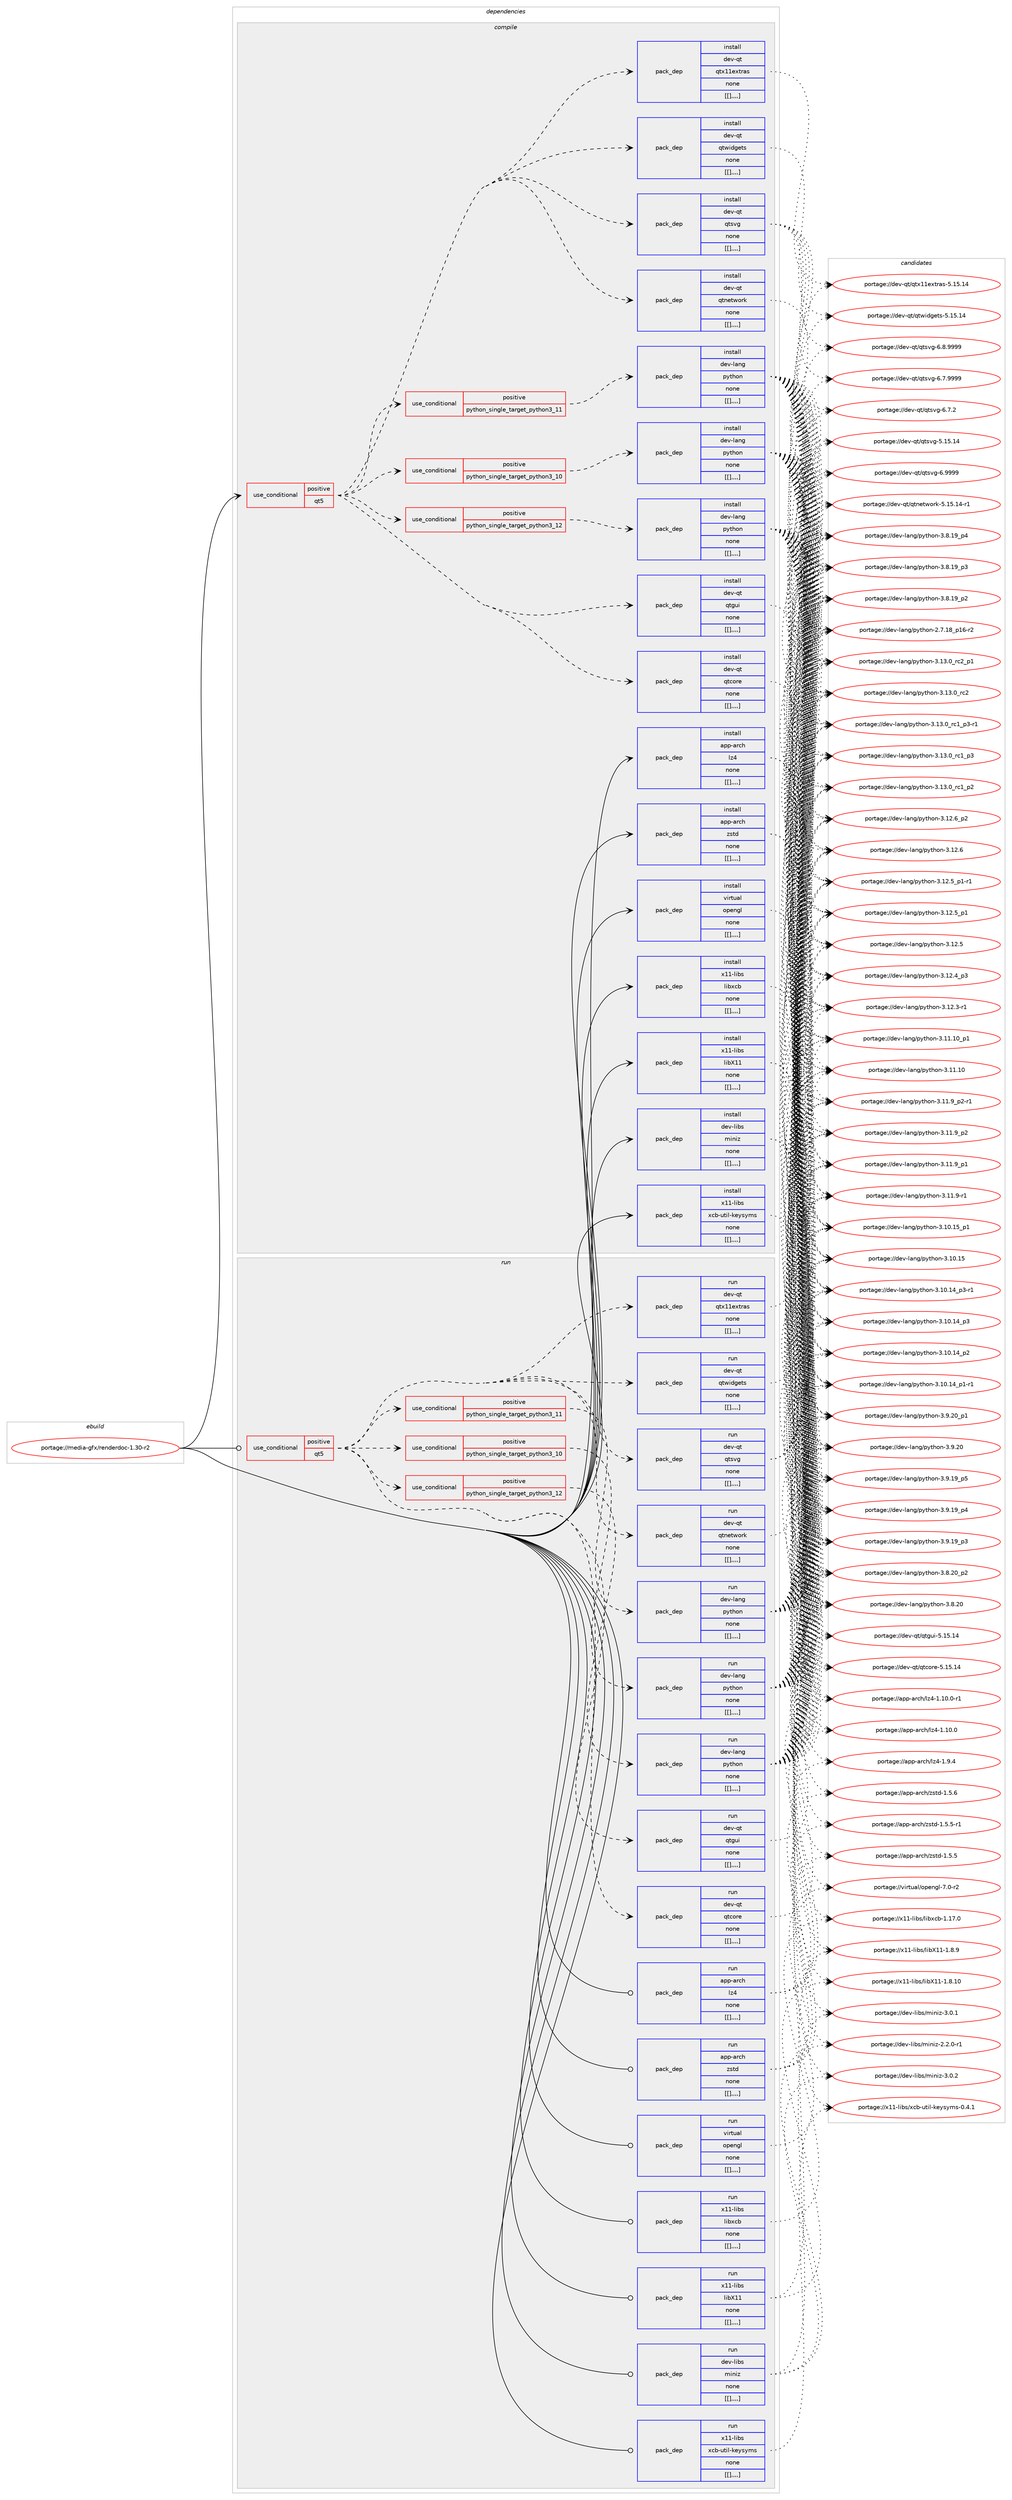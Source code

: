 digraph prolog {

# *************
# Graph options
# *************

newrank=true;
concentrate=true;
compound=true;
graph [rankdir=LR,fontname=Helvetica,fontsize=10,ranksep=1.5];#, ranksep=2.5, nodesep=0.2];
edge  [arrowhead=vee];
node  [fontname=Helvetica,fontsize=10];

# **********
# The ebuild
# **********

subgraph cluster_leftcol {
color=gray;
label=<<i>ebuild</i>>;
id [label="portage://media-gfx/renderdoc-1.30-r2", color=red, width=4, href="../media-gfx/renderdoc-1.30-r2.svg"];
}

# ****************
# The dependencies
# ****************

subgraph cluster_midcol {
color=gray;
label=<<i>dependencies</i>>;
subgraph cluster_compile {
fillcolor="#eeeeee";
style=filled;
label=<<i>compile</i>>;
subgraph cond77499 {
dependency304212 [label=<<TABLE BORDER="0" CELLBORDER="1" CELLSPACING="0" CELLPADDING="4"><TR><TD ROWSPAN="3" CELLPADDING="10">use_conditional</TD></TR><TR><TD>positive</TD></TR><TR><TD>qt5</TD></TR></TABLE>>, shape=none, color=red];
subgraph cond77500 {
dependency304213 [label=<<TABLE BORDER="0" CELLBORDER="1" CELLSPACING="0" CELLPADDING="4"><TR><TD ROWSPAN="3" CELLPADDING="10">use_conditional</TD></TR><TR><TD>positive</TD></TR><TR><TD>python_single_target_python3_10</TD></TR></TABLE>>, shape=none, color=red];
subgraph pack224319 {
dependency304214 [label=<<TABLE BORDER="0" CELLBORDER="1" CELLSPACING="0" CELLPADDING="4" WIDTH="220"><TR><TD ROWSPAN="6" CELLPADDING="30">pack_dep</TD></TR><TR><TD WIDTH="110">install</TD></TR><TR><TD>dev-lang</TD></TR><TR><TD>python</TD></TR><TR><TD>none</TD></TR><TR><TD>[[],,,,]</TD></TR></TABLE>>, shape=none, color=blue];
}
dependency304213:e -> dependency304214:w [weight=20,style="dashed",arrowhead="vee"];
}
dependency304212:e -> dependency304213:w [weight=20,style="dashed",arrowhead="vee"];
subgraph cond77501 {
dependency304215 [label=<<TABLE BORDER="0" CELLBORDER="1" CELLSPACING="0" CELLPADDING="4"><TR><TD ROWSPAN="3" CELLPADDING="10">use_conditional</TD></TR><TR><TD>positive</TD></TR><TR><TD>python_single_target_python3_11</TD></TR></TABLE>>, shape=none, color=red];
subgraph pack224320 {
dependency304216 [label=<<TABLE BORDER="0" CELLBORDER="1" CELLSPACING="0" CELLPADDING="4" WIDTH="220"><TR><TD ROWSPAN="6" CELLPADDING="30">pack_dep</TD></TR><TR><TD WIDTH="110">install</TD></TR><TR><TD>dev-lang</TD></TR><TR><TD>python</TD></TR><TR><TD>none</TD></TR><TR><TD>[[],,,,]</TD></TR></TABLE>>, shape=none, color=blue];
}
dependency304215:e -> dependency304216:w [weight=20,style="dashed",arrowhead="vee"];
}
dependency304212:e -> dependency304215:w [weight=20,style="dashed",arrowhead="vee"];
subgraph cond77502 {
dependency304217 [label=<<TABLE BORDER="0" CELLBORDER="1" CELLSPACING="0" CELLPADDING="4"><TR><TD ROWSPAN="3" CELLPADDING="10">use_conditional</TD></TR><TR><TD>positive</TD></TR><TR><TD>python_single_target_python3_12</TD></TR></TABLE>>, shape=none, color=red];
subgraph pack224321 {
dependency304218 [label=<<TABLE BORDER="0" CELLBORDER="1" CELLSPACING="0" CELLPADDING="4" WIDTH="220"><TR><TD ROWSPAN="6" CELLPADDING="30">pack_dep</TD></TR><TR><TD WIDTH="110">install</TD></TR><TR><TD>dev-lang</TD></TR><TR><TD>python</TD></TR><TR><TD>none</TD></TR><TR><TD>[[],,,,]</TD></TR></TABLE>>, shape=none, color=blue];
}
dependency304217:e -> dependency304218:w [weight=20,style="dashed",arrowhead="vee"];
}
dependency304212:e -> dependency304217:w [weight=20,style="dashed",arrowhead="vee"];
subgraph pack224322 {
dependency304219 [label=<<TABLE BORDER="0" CELLBORDER="1" CELLSPACING="0" CELLPADDING="4" WIDTH="220"><TR><TD ROWSPAN="6" CELLPADDING="30">pack_dep</TD></TR><TR><TD WIDTH="110">install</TD></TR><TR><TD>dev-qt</TD></TR><TR><TD>qtcore</TD></TR><TR><TD>none</TD></TR><TR><TD>[[],,,,]</TD></TR></TABLE>>, shape=none, color=blue];
}
dependency304212:e -> dependency304219:w [weight=20,style="dashed",arrowhead="vee"];
subgraph pack224323 {
dependency304220 [label=<<TABLE BORDER="0" CELLBORDER="1" CELLSPACING="0" CELLPADDING="4" WIDTH="220"><TR><TD ROWSPAN="6" CELLPADDING="30">pack_dep</TD></TR><TR><TD WIDTH="110">install</TD></TR><TR><TD>dev-qt</TD></TR><TR><TD>qtgui</TD></TR><TR><TD>none</TD></TR><TR><TD>[[],,,,]</TD></TR></TABLE>>, shape=none, color=blue];
}
dependency304212:e -> dependency304220:w [weight=20,style="dashed",arrowhead="vee"];
subgraph pack224324 {
dependency304221 [label=<<TABLE BORDER="0" CELLBORDER="1" CELLSPACING="0" CELLPADDING="4" WIDTH="220"><TR><TD ROWSPAN="6" CELLPADDING="30">pack_dep</TD></TR><TR><TD WIDTH="110">install</TD></TR><TR><TD>dev-qt</TD></TR><TR><TD>qtnetwork</TD></TR><TR><TD>none</TD></TR><TR><TD>[[],,,,]</TD></TR></TABLE>>, shape=none, color=blue];
}
dependency304212:e -> dependency304221:w [weight=20,style="dashed",arrowhead="vee"];
subgraph pack224325 {
dependency304222 [label=<<TABLE BORDER="0" CELLBORDER="1" CELLSPACING="0" CELLPADDING="4" WIDTH="220"><TR><TD ROWSPAN="6" CELLPADDING="30">pack_dep</TD></TR><TR><TD WIDTH="110">install</TD></TR><TR><TD>dev-qt</TD></TR><TR><TD>qtsvg</TD></TR><TR><TD>none</TD></TR><TR><TD>[[],,,,]</TD></TR></TABLE>>, shape=none, color=blue];
}
dependency304212:e -> dependency304222:w [weight=20,style="dashed",arrowhead="vee"];
subgraph pack224326 {
dependency304223 [label=<<TABLE BORDER="0" CELLBORDER="1" CELLSPACING="0" CELLPADDING="4" WIDTH="220"><TR><TD ROWSPAN="6" CELLPADDING="30">pack_dep</TD></TR><TR><TD WIDTH="110">install</TD></TR><TR><TD>dev-qt</TD></TR><TR><TD>qtwidgets</TD></TR><TR><TD>none</TD></TR><TR><TD>[[],,,,]</TD></TR></TABLE>>, shape=none, color=blue];
}
dependency304212:e -> dependency304223:w [weight=20,style="dashed",arrowhead="vee"];
subgraph pack224327 {
dependency304224 [label=<<TABLE BORDER="0" CELLBORDER="1" CELLSPACING="0" CELLPADDING="4" WIDTH="220"><TR><TD ROWSPAN="6" CELLPADDING="30">pack_dep</TD></TR><TR><TD WIDTH="110">install</TD></TR><TR><TD>dev-qt</TD></TR><TR><TD>qtx11extras</TD></TR><TR><TD>none</TD></TR><TR><TD>[[],,,,]</TD></TR></TABLE>>, shape=none, color=blue];
}
dependency304212:e -> dependency304224:w [weight=20,style="dashed",arrowhead="vee"];
}
id:e -> dependency304212:w [weight=20,style="solid",arrowhead="vee"];
subgraph pack224328 {
dependency304225 [label=<<TABLE BORDER="0" CELLBORDER="1" CELLSPACING="0" CELLPADDING="4" WIDTH="220"><TR><TD ROWSPAN="6" CELLPADDING="30">pack_dep</TD></TR><TR><TD WIDTH="110">install</TD></TR><TR><TD>app-arch</TD></TR><TR><TD>lz4</TD></TR><TR><TD>none</TD></TR><TR><TD>[[],,,,]</TD></TR></TABLE>>, shape=none, color=blue];
}
id:e -> dependency304225:w [weight=20,style="solid",arrowhead="vee"];
subgraph pack224329 {
dependency304226 [label=<<TABLE BORDER="0" CELLBORDER="1" CELLSPACING="0" CELLPADDING="4" WIDTH="220"><TR><TD ROWSPAN="6" CELLPADDING="30">pack_dep</TD></TR><TR><TD WIDTH="110">install</TD></TR><TR><TD>app-arch</TD></TR><TR><TD>zstd</TD></TR><TR><TD>none</TD></TR><TR><TD>[[],,,,]</TD></TR></TABLE>>, shape=none, color=blue];
}
id:e -> dependency304226:w [weight=20,style="solid",arrowhead="vee"];
subgraph pack224330 {
dependency304227 [label=<<TABLE BORDER="0" CELLBORDER="1" CELLSPACING="0" CELLPADDING="4" WIDTH="220"><TR><TD ROWSPAN="6" CELLPADDING="30">pack_dep</TD></TR><TR><TD WIDTH="110">install</TD></TR><TR><TD>dev-libs</TD></TR><TR><TD>miniz</TD></TR><TR><TD>none</TD></TR><TR><TD>[[],,,,]</TD></TR></TABLE>>, shape=none, color=blue];
}
id:e -> dependency304227:w [weight=20,style="solid",arrowhead="vee"];
subgraph pack224331 {
dependency304228 [label=<<TABLE BORDER="0" CELLBORDER="1" CELLSPACING="0" CELLPADDING="4" WIDTH="220"><TR><TD ROWSPAN="6" CELLPADDING="30">pack_dep</TD></TR><TR><TD WIDTH="110">install</TD></TR><TR><TD>virtual</TD></TR><TR><TD>opengl</TD></TR><TR><TD>none</TD></TR><TR><TD>[[],,,,]</TD></TR></TABLE>>, shape=none, color=blue];
}
id:e -> dependency304228:w [weight=20,style="solid",arrowhead="vee"];
subgraph pack224332 {
dependency304229 [label=<<TABLE BORDER="0" CELLBORDER="1" CELLSPACING="0" CELLPADDING="4" WIDTH="220"><TR><TD ROWSPAN="6" CELLPADDING="30">pack_dep</TD></TR><TR><TD WIDTH="110">install</TD></TR><TR><TD>x11-libs</TD></TR><TR><TD>libX11</TD></TR><TR><TD>none</TD></TR><TR><TD>[[],,,,]</TD></TR></TABLE>>, shape=none, color=blue];
}
id:e -> dependency304229:w [weight=20,style="solid",arrowhead="vee"];
subgraph pack224333 {
dependency304230 [label=<<TABLE BORDER="0" CELLBORDER="1" CELLSPACING="0" CELLPADDING="4" WIDTH="220"><TR><TD ROWSPAN="6" CELLPADDING="30">pack_dep</TD></TR><TR><TD WIDTH="110">install</TD></TR><TR><TD>x11-libs</TD></TR><TR><TD>libxcb</TD></TR><TR><TD>none</TD></TR><TR><TD>[[],,,,]</TD></TR></TABLE>>, shape=none, color=blue];
}
id:e -> dependency304230:w [weight=20,style="solid",arrowhead="vee"];
subgraph pack224334 {
dependency304231 [label=<<TABLE BORDER="0" CELLBORDER="1" CELLSPACING="0" CELLPADDING="4" WIDTH="220"><TR><TD ROWSPAN="6" CELLPADDING="30">pack_dep</TD></TR><TR><TD WIDTH="110">install</TD></TR><TR><TD>x11-libs</TD></TR><TR><TD>xcb-util-keysyms</TD></TR><TR><TD>none</TD></TR><TR><TD>[[],,,,]</TD></TR></TABLE>>, shape=none, color=blue];
}
id:e -> dependency304231:w [weight=20,style="solid",arrowhead="vee"];
}
subgraph cluster_compileandrun {
fillcolor="#eeeeee";
style=filled;
label=<<i>compile and run</i>>;
}
subgraph cluster_run {
fillcolor="#eeeeee";
style=filled;
label=<<i>run</i>>;
subgraph cond77503 {
dependency304232 [label=<<TABLE BORDER="0" CELLBORDER="1" CELLSPACING="0" CELLPADDING="4"><TR><TD ROWSPAN="3" CELLPADDING="10">use_conditional</TD></TR><TR><TD>positive</TD></TR><TR><TD>qt5</TD></TR></TABLE>>, shape=none, color=red];
subgraph cond77504 {
dependency304233 [label=<<TABLE BORDER="0" CELLBORDER="1" CELLSPACING="0" CELLPADDING="4"><TR><TD ROWSPAN="3" CELLPADDING="10">use_conditional</TD></TR><TR><TD>positive</TD></TR><TR><TD>python_single_target_python3_10</TD></TR></TABLE>>, shape=none, color=red];
subgraph pack224335 {
dependency304234 [label=<<TABLE BORDER="0" CELLBORDER="1" CELLSPACING="0" CELLPADDING="4" WIDTH="220"><TR><TD ROWSPAN="6" CELLPADDING="30">pack_dep</TD></TR><TR><TD WIDTH="110">run</TD></TR><TR><TD>dev-lang</TD></TR><TR><TD>python</TD></TR><TR><TD>none</TD></TR><TR><TD>[[],,,,]</TD></TR></TABLE>>, shape=none, color=blue];
}
dependency304233:e -> dependency304234:w [weight=20,style="dashed",arrowhead="vee"];
}
dependency304232:e -> dependency304233:w [weight=20,style="dashed",arrowhead="vee"];
subgraph cond77505 {
dependency304235 [label=<<TABLE BORDER="0" CELLBORDER="1" CELLSPACING="0" CELLPADDING="4"><TR><TD ROWSPAN="3" CELLPADDING="10">use_conditional</TD></TR><TR><TD>positive</TD></TR><TR><TD>python_single_target_python3_11</TD></TR></TABLE>>, shape=none, color=red];
subgraph pack224336 {
dependency304236 [label=<<TABLE BORDER="0" CELLBORDER="1" CELLSPACING="0" CELLPADDING="4" WIDTH="220"><TR><TD ROWSPAN="6" CELLPADDING="30">pack_dep</TD></TR><TR><TD WIDTH="110">run</TD></TR><TR><TD>dev-lang</TD></TR><TR><TD>python</TD></TR><TR><TD>none</TD></TR><TR><TD>[[],,,,]</TD></TR></TABLE>>, shape=none, color=blue];
}
dependency304235:e -> dependency304236:w [weight=20,style="dashed",arrowhead="vee"];
}
dependency304232:e -> dependency304235:w [weight=20,style="dashed",arrowhead="vee"];
subgraph cond77506 {
dependency304237 [label=<<TABLE BORDER="0" CELLBORDER="1" CELLSPACING="0" CELLPADDING="4"><TR><TD ROWSPAN="3" CELLPADDING="10">use_conditional</TD></TR><TR><TD>positive</TD></TR><TR><TD>python_single_target_python3_12</TD></TR></TABLE>>, shape=none, color=red];
subgraph pack224337 {
dependency304238 [label=<<TABLE BORDER="0" CELLBORDER="1" CELLSPACING="0" CELLPADDING="4" WIDTH="220"><TR><TD ROWSPAN="6" CELLPADDING="30">pack_dep</TD></TR><TR><TD WIDTH="110">run</TD></TR><TR><TD>dev-lang</TD></TR><TR><TD>python</TD></TR><TR><TD>none</TD></TR><TR><TD>[[],,,,]</TD></TR></TABLE>>, shape=none, color=blue];
}
dependency304237:e -> dependency304238:w [weight=20,style="dashed",arrowhead="vee"];
}
dependency304232:e -> dependency304237:w [weight=20,style="dashed",arrowhead="vee"];
subgraph pack224338 {
dependency304239 [label=<<TABLE BORDER="0" CELLBORDER="1" CELLSPACING="0" CELLPADDING="4" WIDTH="220"><TR><TD ROWSPAN="6" CELLPADDING="30">pack_dep</TD></TR><TR><TD WIDTH="110">run</TD></TR><TR><TD>dev-qt</TD></TR><TR><TD>qtcore</TD></TR><TR><TD>none</TD></TR><TR><TD>[[],,,,]</TD></TR></TABLE>>, shape=none, color=blue];
}
dependency304232:e -> dependency304239:w [weight=20,style="dashed",arrowhead="vee"];
subgraph pack224339 {
dependency304240 [label=<<TABLE BORDER="0" CELLBORDER="1" CELLSPACING="0" CELLPADDING="4" WIDTH="220"><TR><TD ROWSPAN="6" CELLPADDING="30">pack_dep</TD></TR><TR><TD WIDTH="110">run</TD></TR><TR><TD>dev-qt</TD></TR><TR><TD>qtgui</TD></TR><TR><TD>none</TD></TR><TR><TD>[[],,,,]</TD></TR></TABLE>>, shape=none, color=blue];
}
dependency304232:e -> dependency304240:w [weight=20,style="dashed",arrowhead="vee"];
subgraph pack224340 {
dependency304241 [label=<<TABLE BORDER="0" CELLBORDER="1" CELLSPACING="0" CELLPADDING="4" WIDTH="220"><TR><TD ROWSPAN="6" CELLPADDING="30">pack_dep</TD></TR><TR><TD WIDTH="110">run</TD></TR><TR><TD>dev-qt</TD></TR><TR><TD>qtnetwork</TD></TR><TR><TD>none</TD></TR><TR><TD>[[],,,,]</TD></TR></TABLE>>, shape=none, color=blue];
}
dependency304232:e -> dependency304241:w [weight=20,style="dashed",arrowhead="vee"];
subgraph pack224341 {
dependency304242 [label=<<TABLE BORDER="0" CELLBORDER="1" CELLSPACING="0" CELLPADDING="4" WIDTH="220"><TR><TD ROWSPAN="6" CELLPADDING="30">pack_dep</TD></TR><TR><TD WIDTH="110">run</TD></TR><TR><TD>dev-qt</TD></TR><TR><TD>qtsvg</TD></TR><TR><TD>none</TD></TR><TR><TD>[[],,,,]</TD></TR></TABLE>>, shape=none, color=blue];
}
dependency304232:e -> dependency304242:w [weight=20,style="dashed",arrowhead="vee"];
subgraph pack224342 {
dependency304243 [label=<<TABLE BORDER="0" CELLBORDER="1" CELLSPACING="0" CELLPADDING="4" WIDTH="220"><TR><TD ROWSPAN="6" CELLPADDING="30">pack_dep</TD></TR><TR><TD WIDTH="110">run</TD></TR><TR><TD>dev-qt</TD></TR><TR><TD>qtwidgets</TD></TR><TR><TD>none</TD></TR><TR><TD>[[],,,,]</TD></TR></TABLE>>, shape=none, color=blue];
}
dependency304232:e -> dependency304243:w [weight=20,style="dashed",arrowhead="vee"];
subgraph pack224343 {
dependency304244 [label=<<TABLE BORDER="0" CELLBORDER="1" CELLSPACING="0" CELLPADDING="4" WIDTH="220"><TR><TD ROWSPAN="6" CELLPADDING="30">pack_dep</TD></TR><TR><TD WIDTH="110">run</TD></TR><TR><TD>dev-qt</TD></TR><TR><TD>qtx11extras</TD></TR><TR><TD>none</TD></TR><TR><TD>[[],,,,]</TD></TR></TABLE>>, shape=none, color=blue];
}
dependency304232:e -> dependency304244:w [weight=20,style="dashed",arrowhead="vee"];
}
id:e -> dependency304232:w [weight=20,style="solid",arrowhead="odot"];
subgraph pack224344 {
dependency304245 [label=<<TABLE BORDER="0" CELLBORDER="1" CELLSPACING="0" CELLPADDING="4" WIDTH="220"><TR><TD ROWSPAN="6" CELLPADDING="30">pack_dep</TD></TR><TR><TD WIDTH="110">run</TD></TR><TR><TD>app-arch</TD></TR><TR><TD>lz4</TD></TR><TR><TD>none</TD></TR><TR><TD>[[],,,,]</TD></TR></TABLE>>, shape=none, color=blue];
}
id:e -> dependency304245:w [weight=20,style="solid",arrowhead="odot"];
subgraph pack224345 {
dependency304246 [label=<<TABLE BORDER="0" CELLBORDER="1" CELLSPACING="0" CELLPADDING="4" WIDTH="220"><TR><TD ROWSPAN="6" CELLPADDING="30">pack_dep</TD></TR><TR><TD WIDTH="110">run</TD></TR><TR><TD>app-arch</TD></TR><TR><TD>zstd</TD></TR><TR><TD>none</TD></TR><TR><TD>[[],,,,]</TD></TR></TABLE>>, shape=none, color=blue];
}
id:e -> dependency304246:w [weight=20,style="solid",arrowhead="odot"];
subgraph pack224346 {
dependency304247 [label=<<TABLE BORDER="0" CELLBORDER="1" CELLSPACING="0" CELLPADDING="4" WIDTH="220"><TR><TD ROWSPAN="6" CELLPADDING="30">pack_dep</TD></TR><TR><TD WIDTH="110">run</TD></TR><TR><TD>dev-libs</TD></TR><TR><TD>miniz</TD></TR><TR><TD>none</TD></TR><TR><TD>[[],,,,]</TD></TR></TABLE>>, shape=none, color=blue];
}
id:e -> dependency304247:w [weight=20,style="solid",arrowhead="odot"];
subgraph pack224347 {
dependency304248 [label=<<TABLE BORDER="0" CELLBORDER="1" CELLSPACING="0" CELLPADDING="4" WIDTH="220"><TR><TD ROWSPAN="6" CELLPADDING="30">pack_dep</TD></TR><TR><TD WIDTH="110">run</TD></TR><TR><TD>virtual</TD></TR><TR><TD>opengl</TD></TR><TR><TD>none</TD></TR><TR><TD>[[],,,,]</TD></TR></TABLE>>, shape=none, color=blue];
}
id:e -> dependency304248:w [weight=20,style="solid",arrowhead="odot"];
subgraph pack224348 {
dependency304249 [label=<<TABLE BORDER="0" CELLBORDER="1" CELLSPACING="0" CELLPADDING="4" WIDTH="220"><TR><TD ROWSPAN="6" CELLPADDING="30">pack_dep</TD></TR><TR><TD WIDTH="110">run</TD></TR><TR><TD>x11-libs</TD></TR><TR><TD>libX11</TD></TR><TR><TD>none</TD></TR><TR><TD>[[],,,,]</TD></TR></TABLE>>, shape=none, color=blue];
}
id:e -> dependency304249:w [weight=20,style="solid",arrowhead="odot"];
subgraph pack224349 {
dependency304250 [label=<<TABLE BORDER="0" CELLBORDER="1" CELLSPACING="0" CELLPADDING="4" WIDTH="220"><TR><TD ROWSPAN="6" CELLPADDING="30">pack_dep</TD></TR><TR><TD WIDTH="110">run</TD></TR><TR><TD>x11-libs</TD></TR><TR><TD>libxcb</TD></TR><TR><TD>none</TD></TR><TR><TD>[[],,,,]</TD></TR></TABLE>>, shape=none, color=blue];
}
id:e -> dependency304250:w [weight=20,style="solid",arrowhead="odot"];
subgraph pack224350 {
dependency304251 [label=<<TABLE BORDER="0" CELLBORDER="1" CELLSPACING="0" CELLPADDING="4" WIDTH="220"><TR><TD ROWSPAN="6" CELLPADDING="30">pack_dep</TD></TR><TR><TD WIDTH="110">run</TD></TR><TR><TD>x11-libs</TD></TR><TR><TD>xcb-util-keysyms</TD></TR><TR><TD>none</TD></TR><TR><TD>[[],,,,]</TD></TR></TABLE>>, shape=none, color=blue];
}
id:e -> dependency304251:w [weight=20,style="solid",arrowhead="odot"];
}
}

# **************
# The candidates
# **************

subgraph cluster_choices {
rank=same;
color=gray;
label=<<i>candidates</i>>;

subgraph choice224319 {
color=black;
nodesep=1;
choice100101118451089711010347112121116104111110455146495146489511499509511249 [label="portage://dev-lang/python-3.13.0_rc2_p1", color=red, width=4,href="../dev-lang/python-3.13.0_rc2_p1.svg"];
choice10010111845108971101034711212111610411111045514649514648951149950 [label="portage://dev-lang/python-3.13.0_rc2", color=red, width=4,href="../dev-lang/python-3.13.0_rc2.svg"];
choice1001011184510897110103471121211161041111104551464951464895114994995112514511449 [label="portage://dev-lang/python-3.13.0_rc1_p3-r1", color=red, width=4,href="../dev-lang/python-3.13.0_rc1_p3-r1.svg"];
choice100101118451089711010347112121116104111110455146495146489511499499511251 [label="portage://dev-lang/python-3.13.0_rc1_p3", color=red, width=4,href="../dev-lang/python-3.13.0_rc1_p3.svg"];
choice100101118451089711010347112121116104111110455146495146489511499499511250 [label="portage://dev-lang/python-3.13.0_rc1_p2", color=red, width=4,href="../dev-lang/python-3.13.0_rc1_p2.svg"];
choice100101118451089711010347112121116104111110455146495046549511250 [label="portage://dev-lang/python-3.12.6_p2", color=red, width=4,href="../dev-lang/python-3.12.6_p2.svg"];
choice10010111845108971101034711212111610411111045514649504654 [label="portage://dev-lang/python-3.12.6", color=red, width=4,href="../dev-lang/python-3.12.6.svg"];
choice1001011184510897110103471121211161041111104551464950465395112494511449 [label="portage://dev-lang/python-3.12.5_p1-r1", color=red, width=4,href="../dev-lang/python-3.12.5_p1-r1.svg"];
choice100101118451089711010347112121116104111110455146495046539511249 [label="portage://dev-lang/python-3.12.5_p1", color=red, width=4,href="../dev-lang/python-3.12.5_p1.svg"];
choice10010111845108971101034711212111610411111045514649504653 [label="portage://dev-lang/python-3.12.5", color=red, width=4,href="../dev-lang/python-3.12.5.svg"];
choice100101118451089711010347112121116104111110455146495046529511251 [label="portage://dev-lang/python-3.12.4_p3", color=red, width=4,href="../dev-lang/python-3.12.4_p3.svg"];
choice100101118451089711010347112121116104111110455146495046514511449 [label="portage://dev-lang/python-3.12.3-r1", color=red, width=4,href="../dev-lang/python-3.12.3-r1.svg"];
choice10010111845108971101034711212111610411111045514649494649489511249 [label="portage://dev-lang/python-3.11.10_p1", color=red, width=4,href="../dev-lang/python-3.11.10_p1.svg"];
choice1001011184510897110103471121211161041111104551464949464948 [label="portage://dev-lang/python-3.11.10", color=red, width=4,href="../dev-lang/python-3.11.10.svg"];
choice1001011184510897110103471121211161041111104551464949465795112504511449 [label="portage://dev-lang/python-3.11.9_p2-r1", color=red, width=4,href="../dev-lang/python-3.11.9_p2-r1.svg"];
choice100101118451089711010347112121116104111110455146494946579511250 [label="portage://dev-lang/python-3.11.9_p2", color=red, width=4,href="../dev-lang/python-3.11.9_p2.svg"];
choice100101118451089711010347112121116104111110455146494946579511249 [label="portage://dev-lang/python-3.11.9_p1", color=red, width=4,href="../dev-lang/python-3.11.9_p1.svg"];
choice100101118451089711010347112121116104111110455146494946574511449 [label="portage://dev-lang/python-3.11.9-r1", color=red, width=4,href="../dev-lang/python-3.11.9-r1.svg"];
choice10010111845108971101034711212111610411111045514649484649539511249 [label="portage://dev-lang/python-3.10.15_p1", color=red, width=4,href="../dev-lang/python-3.10.15_p1.svg"];
choice1001011184510897110103471121211161041111104551464948464953 [label="portage://dev-lang/python-3.10.15", color=red, width=4,href="../dev-lang/python-3.10.15.svg"];
choice100101118451089711010347112121116104111110455146494846495295112514511449 [label="portage://dev-lang/python-3.10.14_p3-r1", color=red, width=4,href="../dev-lang/python-3.10.14_p3-r1.svg"];
choice10010111845108971101034711212111610411111045514649484649529511251 [label="portage://dev-lang/python-3.10.14_p3", color=red, width=4,href="../dev-lang/python-3.10.14_p3.svg"];
choice10010111845108971101034711212111610411111045514649484649529511250 [label="portage://dev-lang/python-3.10.14_p2", color=red, width=4,href="../dev-lang/python-3.10.14_p2.svg"];
choice100101118451089711010347112121116104111110455146494846495295112494511449 [label="portage://dev-lang/python-3.10.14_p1-r1", color=red, width=4,href="../dev-lang/python-3.10.14_p1-r1.svg"];
choice100101118451089711010347112121116104111110455146574650489511249 [label="portage://dev-lang/python-3.9.20_p1", color=red, width=4,href="../dev-lang/python-3.9.20_p1.svg"];
choice10010111845108971101034711212111610411111045514657465048 [label="portage://dev-lang/python-3.9.20", color=red, width=4,href="../dev-lang/python-3.9.20.svg"];
choice100101118451089711010347112121116104111110455146574649579511253 [label="portage://dev-lang/python-3.9.19_p5", color=red, width=4,href="../dev-lang/python-3.9.19_p5.svg"];
choice100101118451089711010347112121116104111110455146574649579511252 [label="portage://dev-lang/python-3.9.19_p4", color=red, width=4,href="../dev-lang/python-3.9.19_p4.svg"];
choice100101118451089711010347112121116104111110455146574649579511251 [label="portage://dev-lang/python-3.9.19_p3", color=red, width=4,href="../dev-lang/python-3.9.19_p3.svg"];
choice100101118451089711010347112121116104111110455146564650489511250 [label="portage://dev-lang/python-3.8.20_p2", color=red, width=4,href="../dev-lang/python-3.8.20_p2.svg"];
choice10010111845108971101034711212111610411111045514656465048 [label="portage://dev-lang/python-3.8.20", color=red, width=4,href="../dev-lang/python-3.8.20.svg"];
choice100101118451089711010347112121116104111110455146564649579511252 [label="portage://dev-lang/python-3.8.19_p4", color=red, width=4,href="../dev-lang/python-3.8.19_p4.svg"];
choice100101118451089711010347112121116104111110455146564649579511251 [label="portage://dev-lang/python-3.8.19_p3", color=red, width=4,href="../dev-lang/python-3.8.19_p3.svg"];
choice100101118451089711010347112121116104111110455146564649579511250 [label="portage://dev-lang/python-3.8.19_p2", color=red, width=4,href="../dev-lang/python-3.8.19_p2.svg"];
choice100101118451089711010347112121116104111110455046554649569511249544511450 [label="portage://dev-lang/python-2.7.18_p16-r2", color=red, width=4,href="../dev-lang/python-2.7.18_p16-r2.svg"];
dependency304214:e -> choice100101118451089711010347112121116104111110455146495146489511499509511249:w [style=dotted,weight="100"];
dependency304214:e -> choice10010111845108971101034711212111610411111045514649514648951149950:w [style=dotted,weight="100"];
dependency304214:e -> choice1001011184510897110103471121211161041111104551464951464895114994995112514511449:w [style=dotted,weight="100"];
dependency304214:e -> choice100101118451089711010347112121116104111110455146495146489511499499511251:w [style=dotted,weight="100"];
dependency304214:e -> choice100101118451089711010347112121116104111110455146495146489511499499511250:w [style=dotted,weight="100"];
dependency304214:e -> choice100101118451089711010347112121116104111110455146495046549511250:w [style=dotted,weight="100"];
dependency304214:e -> choice10010111845108971101034711212111610411111045514649504654:w [style=dotted,weight="100"];
dependency304214:e -> choice1001011184510897110103471121211161041111104551464950465395112494511449:w [style=dotted,weight="100"];
dependency304214:e -> choice100101118451089711010347112121116104111110455146495046539511249:w [style=dotted,weight="100"];
dependency304214:e -> choice10010111845108971101034711212111610411111045514649504653:w [style=dotted,weight="100"];
dependency304214:e -> choice100101118451089711010347112121116104111110455146495046529511251:w [style=dotted,weight="100"];
dependency304214:e -> choice100101118451089711010347112121116104111110455146495046514511449:w [style=dotted,weight="100"];
dependency304214:e -> choice10010111845108971101034711212111610411111045514649494649489511249:w [style=dotted,weight="100"];
dependency304214:e -> choice1001011184510897110103471121211161041111104551464949464948:w [style=dotted,weight="100"];
dependency304214:e -> choice1001011184510897110103471121211161041111104551464949465795112504511449:w [style=dotted,weight="100"];
dependency304214:e -> choice100101118451089711010347112121116104111110455146494946579511250:w [style=dotted,weight="100"];
dependency304214:e -> choice100101118451089711010347112121116104111110455146494946579511249:w [style=dotted,weight="100"];
dependency304214:e -> choice100101118451089711010347112121116104111110455146494946574511449:w [style=dotted,weight="100"];
dependency304214:e -> choice10010111845108971101034711212111610411111045514649484649539511249:w [style=dotted,weight="100"];
dependency304214:e -> choice1001011184510897110103471121211161041111104551464948464953:w [style=dotted,weight="100"];
dependency304214:e -> choice100101118451089711010347112121116104111110455146494846495295112514511449:w [style=dotted,weight="100"];
dependency304214:e -> choice10010111845108971101034711212111610411111045514649484649529511251:w [style=dotted,weight="100"];
dependency304214:e -> choice10010111845108971101034711212111610411111045514649484649529511250:w [style=dotted,weight="100"];
dependency304214:e -> choice100101118451089711010347112121116104111110455146494846495295112494511449:w [style=dotted,weight="100"];
dependency304214:e -> choice100101118451089711010347112121116104111110455146574650489511249:w [style=dotted,weight="100"];
dependency304214:e -> choice10010111845108971101034711212111610411111045514657465048:w [style=dotted,weight="100"];
dependency304214:e -> choice100101118451089711010347112121116104111110455146574649579511253:w [style=dotted,weight="100"];
dependency304214:e -> choice100101118451089711010347112121116104111110455146574649579511252:w [style=dotted,weight="100"];
dependency304214:e -> choice100101118451089711010347112121116104111110455146574649579511251:w [style=dotted,weight="100"];
dependency304214:e -> choice100101118451089711010347112121116104111110455146564650489511250:w [style=dotted,weight="100"];
dependency304214:e -> choice10010111845108971101034711212111610411111045514656465048:w [style=dotted,weight="100"];
dependency304214:e -> choice100101118451089711010347112121116104111110455146564649579511252:w [style=dotted,weight="100"];
dependency304214:e -> choice100101118451089711010347112121116104111110455146564649579511251:w [style=dotted,weight="100"];
dependency304214:e -> choice100101118451089711010347112121116104111110455146564649579511250:w [style=dotted,weight="100"];
dependency304214:e -> choice100101118451089711010347112121116104111110455046554649569511249544511450:w [style=dotted,weight="100"];
}
subgraph choice224320 {
color=black;
nodesep=1;
choice100101118451089711010347112121116104111110455146495146489511499509511249 [label="portage://dev-lang/python-3.13.0_rc2_p1", color=red, width=4,href="../dev-lang/python-3.13.0_rc2_p1.svg"];
choice10010111845108971101034711212111610411111045514649514648951149950 [label="portage://dev-lang/python-3.13.0_rc2", color=red, width=4,href="../dev-lang/python-3.13.0_rc2.svg"];
choice1001011184510897110103471121211161041111104551464951464895114994995112514511449 [label="portage://dev-lang/python-3.13.0_rc1_p3-r1", color=red, width=4,href="../dev-lang/python-3.13.0_rc1_p3-r1.svg"];
choice100101118451089711010347112121116104111110455146495146489511499499511251 [label="portage://dev-lang/python-3.13.0_rc1_p3", color=red, width=4,href="../dev-lang/python-3.13.0_rc1_p3.svg"];
choice100101118451089711010347112121116104111110455146495146489511499499511250 [label="portage://dev-lang/python-3.13.0_rc1_p2", color=red, width=4,href="../dev-lang/python-3.13.0_rc1_p2.svg"];
choice100101118451089711010347112121116104111110455146495046549511250 [label="portage://dev-lang/python-3.12.6_p2", color=red, width=4,href="../dev-lang/python-3.12.6_p2.svg"];
choice10010111845108971101034711212111610411111045514649504654 [label="portage://dev-lang/python-3.12.6", color=red, width=4,href="../dev-lang/python-3.12.6.svg"];
choice1001011184510897110103471121211161041111104551464950465395112494511449 [label="portage://dev-lang/python-3.12.5_p1-r1", color=red, width=4,href="../dev-lang/python-3.12.5_p1-r1.svg"];
choice100101118451089711010347112121116104111110455146495046539511249 [label="portage://dev-lang/python-3.12.5_p1", color=red, width=4,href="../dev-lang/python-3.12.5_p1.svg"];
choice10010111845108971101034711212111610411111045514649504653 [label="portage://dev-lang/python-3.12.5", color=red, width=4,href="../dev-lang/python-3.12.5.svg"];
choice100101118451089711010347112121116104111110455146495046529511251 [label="portage://dev-lang/python-3.12.4_p3", color=red, width=4,href="../dev-lang/python-3.12.4_p3.svg"];
choice100101118451089711010347112121116104111110455146495046514511449 [label="portage://dev-lang/python-3.12.3-r1", color=red, width=4,href="../dev-lang/python-3.12.3-r1.svg"];
choice10010111845108971101034711212111610411111045514649494649489511249 [label="portage://dev-lang/python-3.11.10_p1", color=red, width=4,href="../dev-lang/python-3.11.10_p1.svg"];
choice1001011184510897110103471121211161041111104551464949464948 [label="portage://dev-lang/python-3.11.10", color=red, width=4,href="../dev-lang/python-3.11.10.svg"];
choice1001011184510897110103471121211161041111104551464949465795112504511449 [label="portage://dev-lang/python-3.11.9_p2-r1", color=red, width=4,href="../dev-lang/python-3.11.9_p2-r1.svg"];
choice100101118451089711010347112121116104111110455146494946579511250 [label="portage://dev-lang/python-3.11.9_p2", color=red, width=4,href="../dev-lang/python-3.11.9_p2.svg"];
choice100101118451089711010347112121116104111110455146494946579511249 [label="portage://dev-lang/python-3.11.9_p1", color=red, width=4,href="../dev-lang/python-3.11.9_p1.svg"];
choice100101118451089711010347112121116104111110455146494946574511449 [label="portage://dev-lang/python-3.11.9-r1", color=red, width=4,href="../dev-lang/python-3.11.9-r1.svg"];
choice10010111845108971101034711212111610411111045514649484649539511249 [label="portage://dev-lang/python-3.10.15_p1", color=red, width=4,href="../dev-lang/python-3.10.15_p1.svg"];
choice1001011184510897110103471121211161041111104551464948464953 [label="portage://dev-lang/python-3.10.15", color=red, width=4,href="../dev-lang/python-3.10.15.svg"];
choice100101118451089711010347112121116104111110455146494846495295112514511449 [label="portage://dev-lang/python-3.10.14_p3-r1", color=red, width=4,href="../dev-lang/python-3.10.14_p3-r1.svg"];
choice10010111845108971101034711212111610411111045514649484649529511251 [label="portage://dev-lang/python-3.10.14_p3", color=red, width=4,href="../dev-lang/python-3.10.14_p3.svg"];
choice10010111845108971101034711212111610411111045514649484649529511250 [label="portage://dev-lang/python-3.10.14_p2", color=red, width=4,href="../dev-lang/python-3.10.14_p2.svg"];
choice100101118451089711010347112121116104111110455146494846495295112494511449 [label="portage://dev-lang/python-3.10.14_p1-r1", color=red, width=4,href="../dev-lang/python-3.10.14_p1-r1.svg"];
choice100101118451089711010347112121116104111110455146574650489511249 [label="portage://dev-lang/python-3.9.20_p1", color=red, width=4,href="../dev-lang/python-3.9.20_p1.svg"];
choice10010111845108971101034711212111610411111045514657465048 [label="portage://dev-lang/python-3.9.20", color=red, width=4,href="../dev-lang/python-3.9.20.svg"];
choice100101118451089711010347112121116104111110455146574649579511253 [label="portage://dev-lang/python-3.9.19_p5", color=red, width=4,href="../dev-lang/python-3.9.19_p5.svg"];
choice100101118451089711010347112121116104111110455146574649579511252 [label="portage://dev-lang/python-3.9.19_p4", color=red, width=4,href="../dev-lang/python-3.9.19_p4.svg"];
choice100101118451089711010347112121116104111110455146574649579511251 [label="portage://dev-lang/python-3.9.19_p3", color=red, width=4,href="../dev-lang/python-3.9.19_p3.svg"];
choice100101118451089711010347112121116104111110455146564650489511250 [label="portage://dev-lang/python-3.8.20_p2", color=red, width=4,href="../dev-lang/python-3.8.20_p2.svg"];
choice10010111845108971101034711212111610411111045514656465048 [label="portage://dev-lang/python-3.8.20", color=red, width=4,href="../dev-lang/python-3.8.20.svg"];
choice100101118451089711010347112121116104111110455146564649579511252 [label="portage://dev-lang/python-3.8.19_p4", color=red, width=4,href="../dev-lang/python-3.8.19_p4.svg"];
choice100101118451089711010347112121116104111110455146564649579511251 [label="portage://dev-lang/python-3.8.19_p3", color=red, width=4,href="../dev-lang/python-3.8.19_p3.svg"];
choice100101118451089711010347112121116104111110455146564649579511250 [label="portage://dev-lang/python-3.8.19_p2", color=red, width=4,href="../dev-lang/python-3.8.19_p2.svg"];
choice100101118451089711010347112121116104111110455046554649569511249544511450 [label="portage://dev-lang/python-2.7.18_p16-r2", color=red, width=4,href="../dev-lang/python-2.7.18_p16-r2.svg"];
dependency304216:e -> choice100101118451089711010347112121116104111110455146495146489511499509511249:w [style=dotted,weight="100"];
dependency304216:e -> choice10010111845108971101034711212111610411111045514649514648951149950:w [style=dotted,weight="100"];
dependency304216:e -> choice1001011184510897110103471121211161041111104551464951464895114994995112514511449:w [style=dotted,weight="100"];
dependency304216:e -> choice100101118451089711010347112121116104111110455146495146489511499499511251:w [style=dotted,weight="100"];
dependency304216:e -> choice100101118451089711010347112121116104111110455146495146489511499499511250:w [style=dotted,weight="100"];
dependency304216:e -> choice100101118451089711010347112121116104111110455146495046549511250:w [style=dotted,weight="100"];
dependency304216:e -> choice10010111845108971101034711212111610411111045514649504654:w [style=dotted,weight="100"];
dependency304216:e -> choice1001011184510897110103471121211161041111104551464950465395112494511449:w [style=dotted,weight="100"];
dependency304216:e -> choice100101118451089711010347112121116104111110455146495046539511249:w [style=dotted,weight="100"];
dependency304216:e -> choice10010111845108971101034711212111610411111045514649504653:w [style=dotted,weight="100"];
dependency304216:e -> choice100101118451089711010347112121116104111110455146495046529511251:w [style=dotted,weight="100"];
dependency304216:e -> choice100101118451089711010347112121116104111110455146495046514511449:w [style=dotted,weight="100"];
dependency304216:e -> choice10010111845108971101034711212111610411111045514649494649489511249:w [style=dotted,weight="100"];
dependency304216:e -> choice1001011184510897110103471121211161041111104551464949464948:w [style=dotted,weight="100"];
dependency304216:e -> choice1001011184510897110103471121211161041111104551464949465795112504511449:w [style=dotted,weight="100"];
dependency304216:e -> choice100101118451089711010347112121116104111110455146494946579511250:w [style=dotted,weight="100"];
dependency304216:e -> choice100101118451089711010347112121116104111110455146494946579511249:w [style=dotted,weight="100"];
dependency304216:e -> choice100101118451089711010347112121116104111110455146494946574511449:w [style=dotted,weight="100"];
dependency304216:e -> choice10010111845108971101034711212111610411111045514649484649539511249:w [style=dotted,weight="100"];
dependency304216:e -> choice1001011184510897110103471121211161041111104551464948464953:w [style=dotted,weight="100"];
dependency304216:e -> choice100101118451089711010347112121116104111110455146494846495295112514511449:w [style=dotted,weight="100"];
dependency304216:e -> choice10010111845108971101034711212111610411111045514649484649529511251:w [style=dotted,weight="100"];
dependency304216:e -> choice10010111845108971101034711212111610411111045514649484649529511250:w [style=dotted,weight="100"];
dependency304216:e -> choice100101118451089711010347112121116104111110455146494846495295112494511449:w [style=dotted,weight="100"];
dependency304216:e -> choice100101118451089711010347112121116104111110455146574650489511249:w [style=dotted,weight="100"];
dependency304216:e -> choice10010111845108971101034711212111610411111045514657465048:w [style=dotted,weight="100"];
dependency304216:e -> choice100101118451089711010347112121116104111110455146574649579511253:w [style=dotted,weight="100"];
dependency304216:e -> choice100101118451089711010347112121116104111110455146574649579511252:w [style=dotted,weight="100"];
dependency304216:e -> choice100101118451089711010347112121116104111110455146574649579511251:w [style=dotted,weight="100"];
dependency304216:e -> choice100101118451089711010347112121116104111110455146564650489511250:w [style=dotted,weight="100"];
dependency304216:e -> choice10010111845108971101034711212111610411111045514656465048:w [style=dotted,weight="100"];
dependency304216:e -> choice100101118451089711010347112121116104111110455146564649579511252:w [style=dotted,weight="100"];
dependency304216:e -> choice100101118451089711010347112121116104111110455146564649579511251:w [style=dotted,weight="100"];
dependency304216:e -> choice100101118451089711010347112121116104111110455146564649579511250:w [style=dotted,weight="100"];
dependency304216:e -> choice100101118451089711010347112121116104111110455046554649569511249544511450:w [style=dotted,weight="100"];
}
subgraph choice224321 {
color=black;
nodesep=1;
choice100101118451089711010347112121116104111110455146495146489511499509511249 [label="portage://dev-lang/python-3.13.0_rc2_p1", color=red, width=4,href="../dev-lang/python-3.13.0_rc2_p1.svg"];
choice10010111845108971101034711212111610411111045514649514648951149950 [label="portage://dev-lang/python-3.13.0_rc2", color=red, width=4,href="../dev-lang/python-3.13.0_rc2.svg"];
choice1001011184510897110103471121211161041111104551464951464895114994995112514511449 [label="portage://dev-lang/python-3.13.0_rc1_p3-r1", color=red, width=4,href="../dev-lang/python-3.13.0_rc1_p3-r1.svg"];
choice100101118451089711010347112121116104111110455146495146489511499499511251 [label="portage://dev-lang/python-3.13.0_rc1_p3", color=red, width=4,href="../dev-lang/python-3.13.0_rc1_p3.svg"];
choice100101118451089711010347112121116104111110455146495146489511499499511250 [label="portage://dev-lang/python-3.13.0_rc1_p2", color=red, width=4,href="../dev-lang/python-3.13.0_rc1_p2.svg"];
choice100101118451089711010347112121116104111110455146495046549511250 [label="portage://dev-lang/python-3.12.6_p2", color=red, width=4,href="../dev-lang/python-3.12.6_p2.svg"];
choice10010111845108971101034711212111610411111045514649504654 [label="portage://dev-lang/python-3.12.6", color=red, width=4,href="../dev-lang/python-3.12.6.svg"];
choice1001011184510897110103471121211161041111104551464950465395112494511449 [label="portage://dev-lang/python-3.12.5_p1-r1", color=red, width=4,href="../dev-lang/python-3.12.5_p1-r1.svg"];
choice100101118451089711010347112121116104111110455146495046539511249 [label="portage://dev-lang/python-3.12.5_p1", color=red, width=4,href="../dev-lang/python-3.12.5_p1.svg"];
choice10010111845108971101034711212111610411111045514649504653 [label="portage://dev-lang/python-3.12.5", color=red, width=4,href="../dev-lang/python-3.12.5.svg"];
choice100101118451089711010347112121116104111110455146495046529511251 [label="portage://dev-lang/python-3.12.4_p3", color=red, width=4,href="../dev-lang/python-3.12.4_p3.svg"];
choice100101118451089711010347112121116104111110455146495046514511449 [label="portage://dev-lang/python-3.12.3-r1", color=red, width=4,href="../dev-lang/python-3.12.3-r1.svg"];
choice10010111845108971101034711212111610411111045514649494649489511249 [label="portage://dev-lang/python-3.11.10_p1", color=red, width=4,href="../dev-lang/python-3.11.10_p1.svg"];
choice1001011184510897110103471121211161041111104551464949464948 [label="portage://dev-lang/python-3.11.10", color=red, width=4,href="../dev-lang/python-3.11.10.svg"];
choice1001011184510897110103471121211161041111104551464949465795112504511449 [label="portage://dev-lang/python-3.11.9_p2-r1", color=red, width=4,href="../dev-lang/python-3.11.9_p2-r1.svg"];
choice100101118451089711010347112121116104111110455146494946579511250 [label="portage://dev-lang/python-3.11.9_p2", color=red, width=4,href="../dev-lang/python-3.11.9_p2.svg"];
choice100101118451089711010347112121116104111110455146494946579511249 [label="portage://dev-lang/python-3.11.9_p1", color=red, width=4,href="../dev-lang/python-3.11.9_p1.svg"];
choice100101118451089711010347112121116104111110455146494946574511449 [label="portage://dev-lang/python-3.11.9-r1", color=red, width=4,href="../dev-lang/python-3.11.9-r1.svg"];
choice10010111845108971101034711212111610411111045514649484649539511249 [label="portage://dev-lang/python-3.10.15_p1", color=red, width=4,href="../dev-lang/python-3.10.15_p1.svg"];
choice1001011184510897110103471121211161041111104551464948464953 [label="portage://dev-lang/python-3.10.15", color=red, width=4,href="../dev-lang/python-3.10.15.svg"];
choice100101118451089711010347112121116104111110455146494846495295112514511449 [label="portage://dev-lang/python-3.10.14_p3-r1", color=red, width=4,href="../dev-lang/python-3.10.14_p3-r1.svg"];
choice10010111845108971101034711212111610411111045514649484649529511251 [label="portage://dev-lang/python-3.10.14_p3", color=red, width=4,href="../dev-lang/python-3.10.14_p3.svg"];
choice10010111845108971101034711212111610411111045514649484649529511250 [label="portage://dev-lang/python-3.10.14_p2", color=red, width=4,href="../dev-lang/python-3.10.14_p2.svg"];
choice100101118451089711010347112121116104111110455146494846495295112494511449 [label="portage://dev-lang/python-3.10.14_p1-r1", color=red, width=4,href="../dev-lang/python-3.10.14_p1-r1.svg"];
choice100101118451089711010347112121116104111110455146574650489511249 [label="portage://dev-lang/python-3.9.20_p1", color=red, width=4,href="../dev-lang/python-3.9.20_p1.svg"];
choice10010111845108971101034711212111610411111045514657465048 [label="portage://dev-lang/python-3.9.20", color=red, width=4,href="../dev-lang/python-3.9.20.svg"];
choice100101118451089711010347112121116104111110455146574649579511253 [label="portage://dev-lang/python-3.9.19_p5", color=red, width=4,href="../dev-lang/python-3.9.19_p5.svg"];
choice100101118451089711010347112121116104111110455146574649579511252 [label="portage://dev-lang/python-3.9.19_p4", color=red, width=4,href="../dev-lang/python-3.9.19_p4.svg"];
choice100101118451089711010347112121116104111110455146574649579511251 [label="portage://dev-lang/python-3.9.19_p3", color=red, width=4,href="../dev-lang/python-3.9.19_p3.svg"];
choice100101118451089711010347112121116104111110455146564650489511250 [label="portage://dev-lang/python-3.8.20_p2", color=red, width=4,href="../dev-lang/python-3.8.20_p2.svg"];
choice10010111845108971101034711212111610411111045514656465048 [label="portage://dev-lang/python-3.8.20", color=red, width=4,href="../dev-lang/python-3.8.20.svg"];
choice100101118451089711010347112121116104111110455146564649579511252 [label="portage://dev-lang/python-3.8.19_p4", color=red, width=4,href="../dev-lang/python-3.8.19_p4.svg"];
choice100101118451089711010347112121116104111110455146564649579511251 [label="portage://dev-lang/python-3.8.19_p3", color=red, width=4,href="../dev-lang/python-3.8.19_p3.svg"];
choice100101118451089711010347112121116104111110455146564649579511250 [label="portage://dev-lang/python-3.8.19_p2", color=red, width=4,href="../dev-lang/python-3.8.19_p2.svg"];
choice100101118451089711010347112121116104111110455046554649569511249544511450 [label="portage://dev-lang/python-2.7.18_p16-r2", color=red, width=4,href="../dev-lang/python-2.7.18_p16-r2.svg"];
dependency304218:e -> choice100101118451089711010347112121116104111110455146495146489511499509511249:w [style=dotted,weight="100"];
dependency304218:e -> choice10010111845108971101034711212111610411111045514649514648951149950:w [style=dotted,weight="100"];
dependency304218:e -> choice1001011184510897110103471121211161041111104551464951464895114994995112514511449:w [style=dotted,weight="100"];
dependency304218:e -> choice100101118451089711010347112121116104111110455146495146489511499499511251:w [style=dotted,weight="100"];
dependency304218:e -> choice100101118451089711010347112121116104111110455146495146489511499499511250:w [style=dotted,weight="100"];
dependency304218:e -> choice100101118451089711010347112121116104111110455146495046549511250:w [style=dotted,weight="100"];
dependency304218:e -> choice10010111845108971101034711212111610411111045514649504654:w [style=dotted,weight="100"];
dependency304218:e -> choice1001011184510897110103471121211161041111104551464950465395112494511449:w [style=dotted,weight="100"];
dependency304218:e -> choice100101118451089711010347112121116104111110455146495046539511249:w [style=dotted,weight="100"];
dependency304218:e -> choice10010111845108971101034711212111610411111045514649504653:w [style=dotted,weight="100"];
dependency304218:e -> choice100101118451089711010347112121116104111110455146495046529511251:w [style=dotted,weight="100"];
dependency304218:e -> choice100101118451089711010347112121116104111110455146495046514511449:w [style=dotted,weight="100"];
dependency304218:e -> choice10010111845108971101034711212111610411111045514649494649489511249:w [style=dotted,weight="100"];
dependency304218:e -> choice1001011184510897110103471121211161041111104551464949464948:w [style=dotted,weight="100"];
dependency304218:e -> choice1001011184510897110103471121211161041111104551464949465795112504511449:w [style=dotted,weight="100"];
dependency304218:e -> choice100101118451089711010347112121116104111110455146494946579511250:w [style=dotted,weight="100"];
dependency304218:e -> choice100101118451089711010347112121116104111110455146494946579511249:w [style=dotted,weight="100"];
dependency304218:e -> choice100101118451089711010347112121116104111110455146494946574511449:w [style=dotted,weight="100"];
dependency304218:e -> choice10010111845108971101034711212111610411111045514649484649539511249:w [style=dotted,weight="100"];
dependency304218:e -> choice1001011184510897110103471121211161041111104551464948464953:w [style=dotted,weight="100"];
dependency304218:e -> choice100101118451089711010347112121116104111110455146494846495295112514511449:w [style=dotted,weight="100"];
dependency304218:e -> choice10010111845108971101034711212111610411111045514649484649529511251:w [style=dotted,weight="100"];
dependency304218:e -> choice10010111845108971101034711212111610411111045514649484649529511250:w [style=dotted,weight="100"];
dependency304218:e -> choice100101118451089711010347112121116104111110455146494846495295112494511449:w [style=dotted,weight="100"];
dependency304218:e -> choice100101118451089711010347112121116104111110455146574650489511249:w [style=dotted,weight="100"];
dependency304218:e -> choice10010111845108971101034711212111610411111045514657465048:w [style=dotted,weight="100"];
dependency304218:e -> choice100101118451089711010347112121116104111110455146574649579511253:w [style=dotted,weight="100"];
dependency304218:e -> choice100101118451089711010347112121116104111110455146574649579511252:w [style=dotted,weight="100"];
dependency304218:e -> choice100101118451089711010347112121116104111110455146574649579511251:w [style=dotted,weight="100"];
dependency304218:e -> choice100101118451089711010347112121116104111110455146564650489511250:w [style=dotted,weight="100"];
dependency304218:e -> choice10010111845108971101034711212111610411111045514656465048:w [style=dotted,weight="100"];
dependency304218:e -> choice100101118451089711010347112121116104111110455146564649579511252:w [style=dotted,weight="100"];
dependency304218:e -> choice100101118451089711010347112121116104111110455146564649579511251:w [style=dotted,weight="100"];
dependency304218:e -> choice100101118451089711010347112121116104111110455146564649579511250:w [style=dotted,weight="100"];
dependency304218:e -> choice100101118451089711010347112121116104111110455046554649569511249544511450:w [style=dotted,weight="100"];
}
subgraph choice224322 {
color=black;
nodesep=1;
choice1001011184511311647113116991111141014553464953464952 [label="portage://dev-qt/qtcore-5.15.14", color=red, width=4,href="../dev-qt/qtcore-5.15.14.svg"];
dependency304219:e -> choice1001011184511311647113116991111141014553464953464952:w [style=dotted,weight="100"];
}
subgraph choice224323 {
color=black;
nodesep=1;
choice10010111845113116471131161031171054553464953464952 [label="portage://dev-qt/qtgui-5.15.14", color=red, width=4,href="../dev-qt/qtgui-5.15.14.svg"];
dependency304220:e -> choice10010111845113116471131161031171054553464953464952:w [style=dotted,weight="100"];
}
subgraph choice224324 {
color=black;
nodesep=1;
choice100101118451131164711311611010111611911111410745534649534649524511449 [label="portage://dev-qt/qtnetwork-5.15.14-r1", color=red, width=4,href="../dev-qt/qtnetwork-5.15.14-r1.svg"];
dependency304221:e -> choice100101118451131164711311611010111611911111410745534649534649524511449:w [style=dotted,weight="100"];
}
subgraph choice224325 {
color=black;
nodesep=1;
choice100101118451131164711311611511810345544657575757 [label="portage://dev-qt/qtsvg-6.9999", color=red, width=4,href="../dev-qt/qtsvg-6.9999.svg"];
choice1001011184511311647113116115118103455446564657575757 [label="portage://dev-qt/qtsvg-6.8.9999", color=red, width=4,href="../dev-qt/qtsvg-6.8.9999.svg"];
choice1001011184511311647113116115118103455446554657575757 [label="portage://dev-qt/qtsvg-6.7.9999", color=red, width=4,href="../dev-qt/qtsvg-6.7.9999.svg"];
choice1001011184511311647113116115118103455446554650 [label="portage://dev-qt/qtsvg-6.7.2", color=red, width=4,href="../dev-qt/qtsvg-6.7.2.svg"];
choice10010111845113116471131161151181034553464953464952 [label="portage://dev-qt/qtsvg-5.15.14", color=red, width=4,href="../dev-qt/qtsvg-5.15.14.svg"];
dependency304222:e -> choice100101118451131164711311611511810345544657575757:w [style=dotted,weight="100"];
dependency304222:e -> choice1001011184511311647113116115118103455446564657575757:w [style=dotted,weight="100"];
dependency304222:e -> choice1001011184511311647113116115118103455446554657575757:w [style=dotted,weight="100"];
dependency304222:e -> choice1001011184511311647113116115118103455446554650:w [style=dotted,weight="100"];
dependency304222:e -> choice10010111845113116471131161151181034553464953464952:w [style=dotted,weight="100"];
}
subgraph choice224326 {
color=black;
nodesep=1;
choice10010111845113116471131161191051001031011161154553464953464952 [label="portage://dev-qt/qtwidgets-5.15.14", color=red, width=4,href="../dev-qt/qtwidgets-5.15.14.svg"];
dependency304223:e -> choice10010111845113116471131161191051001031011161154553464953464952:w [style=dotted,weight="100"];
}
subgraph choice224327 {
color=black;
nodesep=1;
choice10010111845113116471131161204949101120116114971154553464953464952 [label="portage://dev-qt/qtx11extras-5.15.14", color=red, width=4,href="../dev-qt/qtx11extras-5.15.14.svg"];
dependency304224:e -> choice10010111845113116471131161204949101120116114971154553464953464952:w [style=dotted,weight="100"];
}
subgraph choice224328 {
color=black;
nodesep=1;
choice971121124597114991044710812252454946494846484511449 [label="portage://app-arch/lz4-1.10.0-r1", color=red, width=4,href="../app-arch/lz4-1.10.0-r1.svg"];
choice97112112459711499104471081225245494649484648 [label="portage://app-arch/lz4-1.10.0", color=red, width=4,href="../app-arch/lz4-1.10.0.svg"];
choice971121124597114991044710812252454946574652 [label="portage://app-arch/lz4-1.9.4", color=red, width=4,href="../app-arch/lz4-1.9.4.svg"];
dependency304225:e -> choice971121124597114991044710812252454946494846484511449:w [style=dotted,weight="100"];
dependency304225:e -> choice97112112459711499104471081225245494649484648:w [style=dotted,weight="100"];
dependency304225:e -> choice971121124597114991044710812252454946574652:w [style=dotted,weight="100"];
}
subgraph choice224329 {
color=black;
nodesep=1;
choice9711211245971149910447122115116100454946534654 [label="portage://app-arch/zstd-1.5.6", color=red, width=4,href="../app-arch/zstd-1.5.6.svg"];
choice97112112459711499104471221151161004549465346534511449 [label="portage://app-arch/zstd-1.5.5-r1", color=red, width=4,href="../app-arch/zstd-1.5.5-r1.svg"];
choice9711211245971149910447122115116100454946534653 [label="portage://app-arch/zstd-1.5.5", color=red, width=4,href="../app-arch/zstd-1.5.5.svg"];
dependency304226:e -> choice9711211245971149910447122115116100454946534654:w [style=dotted,weight="100"];
dependency304226:e -> choice97112112459711499104471221151161004549465346534511449:w [style=dotted,weight="100"];
dependency304226:e -> choice9711211245971149910447122115116100454946534653:w [style=dotted,weight="100"];
}
subgraph choice224330 {
color=black;
nodesep=1;
choice100101118451081059811547109105110105122455146484650 [label="portage://dev-libs/miniz-3.0.2", color=red, width=4,href="../dev-libs/miniz-3.0.2.svg"];
choice100101118451081059811547109105110105122455146484649 [label="portage://dev-libs/miniz-3.0.1", color=red, width=4,href="../dev-libs/miniz-3.0.1.svg"];
choice1001011184510810598115471091051101051224550465046484511449 [label="portage://dev-libs/miniz-2.2.0-r1", color=red, width=4,href="../dev-libs/miniz-2.2.0-r1.svg"];
dependency304227:e -> choice100101118451081059811547109105110105122455146484650:w [style=dotted,weight="100"];
dependency304227:e -> choice100101118451081059811547109105110105122455146484649:w [style=dotted,weight="100"];
dependency304227:e -> choice1001011184510810598115471091051101051224550465046484511449:w [style=dotted,weight="100"];
}
subgraph choice224331 {
color=black;
nodesep=1;
choice1181051141161179710847111112101110103108455546484511450 [label="portage://virtual/opengl-7.0-r2", color=red, width=4,href="../virtual/opengl-7.0-r2.svg"];
dependency304228:e -> choice1181051141161179710847111112101110103108455546484511450:w [style=dotted,weight="100"];
}
subgraph choice224332 {
color=black;
nodesep=1;
choice12049494510810598115471081059888494945494656464948 [label="portage://x11-libs/libX11-1.8.10", color=red, width=4,href="../x11-libs/libX11-1.8.10.svg"];
choice120494945108105981154710810598884949454946564657 [label="portage://x11-libs/libX11-1.8.9", color=red, width=4,href="../x11-libs/libX11-1.8.9.svg"];
dependency304229:e -> choice12049494510810598115471081059888494945494656464948:w [style=dotted,weight="100"];
dependency304229:e -> choice120494945108105981154710810598884949454946564657:w [style=dotted,weight="100"];
}
subgraph choice224333 {
color=black;
nodesep=1;
choice120494945108105981154710810598120999845494649554648 [label="portage://x11-libs/libxcb-1.17.0", color=red, width=4,href="../x11-libs/libxcb-1.17.0.svg"];
dependency304230:e -> choice120494945108105981154710810598120999845494649554648:w [style=dotted,weight="100"];
}
subgraph choice224334 {
color=black;
nodesep=1;
choice120494945108105981154712099984511711610510845107101121115121109115454846524649 [label="portage://x11-libs/xcb-util-keysyms-0.4.1", color=red, width=4,href="../x11-libs/xcb-util-keysyms-0.4.1.svg"];
dependency304231:e -> choice120494945108105981154712099984511711610510845107101121115121109115454846524649:w [style=dotted,weight="100"];
}
subgraph choice224335 {
color=black;
nodesep=1;
choice100101118451089711010347112121116104111110455146495146489511499509511249 [label="portage://dev-lang/python-3.13.0_rc2_p1", color=red, width=4,href="../dev-lang/python-3.13.0_rc2_p1.svg"];
choice10010111845108971101034711212111610411111045514649514648951149950 [label="portage://dev-lang/python-3.13.0_rc2", color=red, width=4,href="../dev-lang/python-3.13.0_rc2.svg"];
choice1001011184510897110103471121211161041111104551464951464895114994995112514511449 [label="portage://dev-lang/python-3.13.0_rc1_p3-r1", color=red, width=4,href="../dev-lang/python-3.13.0_rc1_p3-r1.svg"];
choice100101118451089711010347112121116104111110455146495146489511499499511251 [label="portage://dev-lang/python-3.13.0_rc1_p3", color=red, width=4,href="../dev-lang/python-3.13.0_rc1_p3.svg"];
choice100101118451089711010347112121116104111110455146495146489511499499511250 [label="portage://dev-lang/python-3.13.0_rc1_p2", color=red, width=4,href="../dev-lang/python-3.13.0_rc1_p2.svg"];
choice100101118451089711010347112121116104111110455146495046549511250 [label="portage://dev-lang/python-3.12.6_p2", color=red, width=4,href="../dev-lang/python-3.12.6_p2.svg"];
choice10010111845108971101034711212111610411111045514649504654 [label="portage://dev-lang/python-3.12.6", color=red, width=4,href="../dev-lang/python-3.12.6.svg"];
choice1001011184510897110103471121211161041111104551464950465395112494511449 [label="portage://dev-lang/python-3.12.5_p1-r1", color=red, width=4,href="../dev-lang/python-3.12.5_p1-r1.svg"];
choice100101118451089711010347112121116104111110455146495046539511249 [label="portage://dev-lang/python-3.12.5_p1", color=red, width=4,href="../dev-lang/python-3.12.5_p1.svg"];
choice10010111845108971101034711212111610411111045514649504653 [label="portage://dev-lang/python-3.12.5", color=red, width=4,href="../dev-lang/python-3.12.5.svg"];
choice100101118451089711010347112121116104111110455146495046529511251 [label="portage://dev-lang/python-3.12.4_p3", color=red, width=4,href="../dev-lang/python-3.12.4_p3.svg"];
choice100101118451089711010347112121116104111110455146495046514511449 [label="portage://dev-lang/python-3.12.3-r1", color=red, width=4,href="../dev-lang/python-3.12.3-r1.svg"];
choice10010111845108971101034711212111610411111045514649494649489511249 [label="portage://dev-lang/python-3.11.10_p1", color=red, width=4,href="../dev-lang/python-3.11.10_p1.svg"];
choice1001011184510897110103471121211161041111104551464949464948 [label="portage://dev-lang/python-3.11.10", color=red, width=4,href="../dev-lang/python-3.11.10.svg"];
choice1001011184510897110103471121211161041111104551464949465795112504511449 [label="portage://dev-lang/python-3.11.9_p2-r1", color=red, width=4,href="../dev-lang/python-3.11.9_p2-r1.svg"];
choice100101118451089711010347112121116104111110455146494946579511250 [label="portage://dev-lang/python-3.11.9_p2", color=red, width=4,href="../dev-lang/python-3.11.9_p2.svg"];
choice100101118451089711010347112121116104111110455146494946579511249 [label="portage://dev-lang/python-3.11.9_p1", color=red, width=4,href="../dev-lang/python-3.11.9_p1.svg"];
choice100101118451089711010347112121116104111110455146494946574511449 [label="portage://dev-lang/python-3.11.9-r1", color=red, width=4,href="../dev-lang/python-3.11.9-r1.svg"];
choice10010111845108971101034711212111610411111045514649484649539511249 [label="portage://dev-lang/python-3.10.15_p1", color=red, width=4,href="../dev-lang/python-3.10.15_p1.svg"];
choice1001011184510897110103471121211161041111104551464948464953 [label="portage://dev-lang/python-3.10.15", color=red, width=4,href="../dev-lang/python-3.10.15.svg"];
choice100101118451089711010347112121116104111110455146494846495295112514511449 [label="portage://dev-lang/python-3.10.14_p3-r1", color=red, width=4,href="../dev-lang/python-3.10.14_p3-r1.svg"];
choice10010111845108971101034711212111610411111045514649484649529511251 [label="portage://dev-lang/python-3.10.14_p3", color=red, width=4,href="../dev-lang/python-3.10.14_p3.svg"];
choice10010111845108971101034711212111610411111045514649484649529511250 [label="portage://dev-lang/python-3.10.14_p2", color=red, width=4,href="../dev-lang/python-3.10.14_p2.svg"];
choice100101118451089711010347112121116104111110455146494846495295112494511449 [label="portage://dev-lang/python-3.10.14_p1-r1", color=red, width=4,href="../dev-lang/python-3.10.14_p1-r1.svg"];
choice100101118451089711010347112121116104111110455146574650489511249 [label="portage://dev-lang/python-3.9.20_p1", color=red, width=4,href="../dev-lang/python-3.9.20_p1.svg"];
choice10010111845108971101034711212111610411111045514657465048 [label="portage://dev-lang/python-3.9.20", color=red, width=4,href="../dev-lang/python-3.9.20.svg"];
choice100101118451089711010347112121116104111110455146574649579511253 [label="portage://dev-lang/python-3.9.19_p5", color=red, width=4,href="../dev-lang/python-3.9.19_p5.svg"];
choice100101118451089711010347112121116104111110455146574649579511252 [label="portage://dev-lang/python-3.9.19_p4", color=red, width=4,href="../dev-lang/python-3.9.19_p4.svg"];
choice100101118451089711010347112121116104111110455146574649579511251 [label="portage://dev-lang/python-3.9.19_p3", color=red, width=4,href="../dev-lang/python-3.9.19_p3.svg"];
choice100101118451089711010347112121116104111110455146564650489511250 [label="portage://dev-lang/python-3.8.20_p2", color=red, width=4,href="../dev-lang/python-3.8.20_p2.svg"];
choice10010111845108971101034711212111610411111045514656465048 [label="portage://dev-lang/python-3.8.20", color=red, width=4,href="../dev-lang/python-3.8.20.svg"];
choice100101118451089711010347112121116104111110455146564649579511252 [label="portage://dev-lang/python-3.8.19_p4", color=red, width=4,href="../dev-lang/python-3.8.19_p4.svg"];
choice100101118451089711010347112121116104111110455146564649579511251 [label="portage://dev-lang/python-3.8.19_p3", color=red, width=4,href="../dev-lang/python-3.8.19_p3.svg"];
choice100101118451089711010347112121116104111110455146564649579511250 [label="portage://dev-lang/python-3.8.19_p2", color=red, width=4,href="../dev-lang/python-3.8.19_p2.svg"];
choice100101118451089711010347112121116104111110455046554649569511249544511450 [label="portage://dev-lang/python-2.7.18_p16-r2", color=red, width=4,href="../dev-lang/python-2.7.18_p16-r2.svg"];
dependency304234:e -> choice100101118451089711010347112121116104111110455146495146489511499509511249:w [style=dotted,weight="100"];
dependency304234:e -> choice10010111845108971101034711212111610411111045514649514648951149950:w [style=dotted,weight="100"];
dependency304234:e -> choice1001011184510897110103471121211161041111104551464951464895114994995112514511449:w [style=dotted,weight="100"];
dependency304234:e -> choice100101118451089711010347112121116104111110455146495146489511499499511251:w [style=dotted,weight="100"];
dependency304234:e -> choice100101118451089711010347112121116104111110455146495146489511499499511250:w [style=dotted,weight="100"];
dependency304234:e -> choice100101118451089711010347112121116104111110455146495046549511250:w [style=dotted,weight="100"];
dependency304234:e -> choice10010111845108971101034711212111610411111045514649504654:w [style=dotted,weight="100"];
dependency304234:e -> choice1001011184510897110103471121211161041111104551464950465395112494511449:w [style=dotted,weight="100"];
dependency304234:e -> choice100101118451089711010347112121116104111110455146495046539511249:w [style=dotted,weight="100"];
dependency304234:e -> choice10010111845108971101034711212111610411111045514649504653:w [style=dotted,weight="100"];
dependency304234:e -> choice100101118451089711010347112121116104111110455146495046529511251:w [style=dotted,weight="100"];
dependency304234:e -> choice100101118451089711010347112121116104111110455146495046514511449:w [style=dotted,weight="100"];
dependency304234:e -> choice10010111845108971101034711212111610411111045514649494649489511249:w [style=dotted,weight="100"];
dependency304234:e -> choice1001011184510897110103471121211161041111104551464949464948:w [style=dotted,weight="100"];
dependency304234:e -> choice1001011184510897110103471121211161041111104551464949465795112504511449:w [style=dotted,weight="100"];
dependency304234:e -> choice100101118451089711010347112121116104111110455146494946579511250:w [style=dotted,weight="100"];
dependency304234:e -> choice100101118451089711010347112121116104111110455146494946579511249:w [style=dotted,weight="100"];
dependency304234:e -> choice100101118451089711010347112121116104111110455146494946574511449:w [style=dotted,weight="100"];
dependency304234:e -> choice10010111845108971101034711212111610411111045514649484649539511249:w [style=dotted,weight="100"];
dependency304234:e -> choice1001011184510897110103471121211161041111104551464948464953:w [style=dotted,weight="100"];
dependency304234:e -> choice100101118451089711010347112121116104111110455146494846495295112514511449:w [style=dotted,weight="100"];
dependency304234:e -> choice10010111845108971101034711212111610411111045514649484649529511251:w [style=dotted,weight="100"];
dependency304234:e -> choice10010111845108971101034711212111610411111045514649484649529511250:w [style=dotted,weight="100"];
dependency304234:e -> choice100101118451089711010347112121116104111110455146494846495295112494511449:w [style=dotted,weight="100"];
dependency304234:e -> choice100101118451089711010347112121116104111110455146574650489511249:w [style=dotted,weight="100"];
dependency304234:e -> choice10010111845108971101034711212111610411111045514657465048:w [style=dotted,weight="100"];
dependency304234:e -> choice100101118451089711010347112121116104111110455146574649579511253:w [style=dotted,weight="100"];
dependency304234:e -> choice100101118451089711010347112121116104111110455146574649579511252:w [style=dotted,weight="100"];
dependency304234:e -> choice100101118451089711010347112121116104111110455146574649579511251:w [style=dotted,weight="100"];
dependency304234:e -> choice100101118451089711010347112121116104111110455146564650489511250:w [style=dotted,weight="100"];
dependency304234:e -> choice10010111845108971101034711212111610411111045514656465048:w [style=dotted,weight="100"];
dependency304234:e -> choice100101118451089711010347112121116104111110455146564649579511252:w [style=dotted,weight="100"];
dependency304234:e -> choice100101118451089711010347112121116104111110455146564649579511251:w [style=dotted,weight="100"];
dependency304234:e -> choice100101118451089711010347112121116104111110455146564649579511250:w [style=dotted,weight="100"];
dependency304234:e -> choice100101118451089711010347112121116104111110455046554649569511249544511450:w [style=dotted,weight="100"];
}
subgraph choice224336 {
color=black;
nodesep=1;
choice100101118451089711010347112121116104111110455146495146489511499509511249 [label="portage://dev-lang/python-3.13.0_rc2_p1", color=red, width=4,href="../dev-lang/python-3.13.0_rc2_p1.svg"];
choice10010111845108971101034711212111610411111045514649514648951149950 [label="portage://dev-lang/python-3.13.0_rc2", color=red, width=4,href="../dev-lang/python-3.13.0_rc2.svg"];
choice1001011184510897110103471121211161041111104551464951464895114994995112514511449 [label="portage://dev-lang/python-3.13.0_rc1_p3-r1", color=red, width=4,href="../dev-lang/python-3.13.0_rc1_p3-r1.svg"];
choice100101118451089711010347112121116104111110455146495146489511499499511251 [label="portage://dev-lang/python-3.13.0_rc1_p3", color=red, width=4,href="../dev-lang/python-3.13.0_rc1_p3.svg"];
choice100101118451089711010347112121116104111110455146495146489511499499511250 [label="portage://dev-lang/python-3.13.0_rc1_p2", color=red, width=4,href="../dev-lang/python-3.13.0_rc1_p2.svg"];
choice100101118451089711010347112121116104111110455146495046549511250 [label="portage://dev-lang/python-3.12.6_p2", color=red, width=4,href="../dev-lang/python-3.12.6_p2.svg"];
choice10010111845108971101034711212111610411111045514649504654 [label="portage://dev-lang/python-3.12.6", color=red, width=4,href="../dev-lang/python-3.12.6.svg"];
choice1001011184510897110103471121211161041111104551464950465395112494511449 [label="portage://dev-lang/python-3.12.5_p1-r1", color=red, width=4,href="../dev-lang/python-3.12.5_p1-r1.svg"];
choice100101118451089711010347112121116104111110455146495046539511249 [label="portage://dev-lang/python-3.12.5_p1", color=red, width=4,href="../dev-lang/python-3.12.5_p1.svg"];
choice10010111845108971101034711212111610411111045514649504653 [label="portage://dev-lang/python-3.12.5", color=red, width=4,href="../dev-lang/python-3.12.5.svg"];
choice100101118451089711010347112121116104111110455146495046529511251 [label="portage://dev-lang/python-3.12.4_p3", color=red, width=4,href="../dev-lang/python-3.12.4_p3.svg"];
choice100101118451089711010347112121116104111110455146495046514511449 [label="portage://dev-lang/python-3.12.3-r1", color=red, width=4,href="../dev-lang/python-3.12.3-r1.svg"];
choice10010111845108971101034711212111610411111045514649494649489511249 [label="portage://dev-lang/python-3.11.10_p1", color=red, width=4,href="../dev-lang/python-3.11.10_p1.svg"];
choice1001011184510897110103471121211161041111104551464949464948 [label="portage://dev-lang/python-3.11.10", color=red, width=4,href="../dev-lang/python-3.11.10.svg"];
choice1001011184510897110103471121211161041111104551464949465795112504511449 [label="portage://dev-lang/python-3.11.9_p2-r1", color=red, width=4,href="../dev-lang/python-3.11.9_p2-r1.svg"];
choice100101118451089711010347112121116104111110455146494946579511250 [label="portage://dev-lang/python-3.11.9_p2", color=red, width=4,href="../dev-lang/python-3.11.9_p2.svg"];
choice100101118451089711010347112121116104111110455146494946579511249 [label="portage://dev-lang/python-3.11.9_p1", color=red, width=4,href="../dev-lang/python-3.11.9_p1.svg"];
choice100101118451089711010347112121116104111110455146494946574511449 [label="portage://dev-lang/python-3.11.9-r1", color=red, width=4,href="../dev-lang/python-3.11.9-r1.svg"];
choice10010111845108971101034711212111610411111045514649484649539511249 [label="portage://dev-lang/python-3.10.15_p1", color=red, width=4,href="../dev-lang/python-3.10.15_p1.svg"];
choice1001011184510897110103471121211161041111104551464948464953 [label="portage://dev-lang/python-3.10.15", color=red, width=4,href="../dev-lang/python-3.10.15.svg"];
choice100101118451089711010347112121116104111110455146494846495295112514511449 [label="portage://dev-lang/python-3.10.14_p3-r1", color=red, width=4,href="../dev-lang/python-3.10.14_p3-r1.svg"];
choice10010111845108971101034711212111610411111045514649484649529511251 [label="portage://dev-lang/python-3.10.14_p3", color=red, width=4,href="../dev-lang/python-3.10.14_p3.svg"];
choice10010111845108971101034711212111610411111045514649484649529511250 [label="portage://dev-lang/python-3.10.14_p2", color=red, width=4,href="../dev-lang/python-3.10.14_p2.svg"];
choice100101118451089711010347112121116104111110455146494846495295112494511449 [label="portage://dev-lang/python-3.10.14_p1-r1", color=red, width=4,href="../dev-lang/python-3.10.14_p1-r1.svg"];
choice100101118451089711010347112121116104111110455146574650489511249 [label="portage://dev-lang/python-3.9.20_p1", color=red, width=4,href="../dev-lang/python-3.9.20_p1.svg"];
choice10010111845108971101034711212111610411111045514657465048 [label="portage://dev-lang/python-3.9.20", color=red, width=4,href="../dev-lang/python-3.9.20.svg"];
choice100101118451089711010347112121116104111110455146574649579511253 [label="portage://dev-lang/python-3.9.19_p5", color=red, width=4,href="../dev-lang/python-3.9.19_p5.svg"];
choice100101118451089711010347112121116104111110455146574649579511252 [label="portage://dev-lang/python-3.9.19_p4", color=red, width=4,href="../dev-lang/python-3.9.19_p4.svg"];
choice100101118451089711010347112121116104111110455146574649579511251 [label="portage://dev-lang/python-3.9.19_p3", color=red, width=4,href="../dev-lang/python-3.9.19_p3.svg"];
choice100101118451089711010347112121116104111110455146564650489511250 [label="portage://dev-lang/python-3.8.20_p2", color=red, width=4,href="../dev-lang/python-3.8.20_p2.svg"];
choice10010111845108971101034711212111610411111045514656465048 [label="portage://dev-lang/python-3.8.20", color=red, width=4,href="../dev-lang/python-3.8.20.svg"];
choice100101118451089711010347112121116104111110455146564649579511252 [label="portage://dev-lang/python-3.8.19_p4", color=red, width=4,href="../dev-lang/python-3.8.19_p4.svg"];
choice100101118451089711010347112121116104111110455146564649579511251 [label="portage://dev-lang/python-3.8.19_p3", color=red, width=4,href="../dev-lang/python-3.8.19_p3.svg"];
choice100101118451089711010347112121116104111110455146564649579511250 [label="portage://dev-lang/python-3.8.19_p2", color=red, width=4,href="../dev-lang/python-3.8.19_p2.svg"];
choice100101118451089711010347112121116104111110455046554649569511249544511450 [label="portage://dev-lang/python-2.7.18_p16-r2", color=red, width=4,href="../dev-lang/python-2.7.18_p16-r2.svg"];
dependency304236:e -> choice100101118451089711010347112121116104111110455146495146489511499509511249:w [style=dotted,weight="100"];
dependency304236:e -> choice10010111845108971101034711212111610411111045514649514648951149950:w [style=dotted,weight="100"];
dependency304236:e -> choice1001011184510897110103471121211161041111104551464951464895114994995112514511449:w [style=dotted,weight="100"];
dependency304236:e -> choice100101118451089711010347112121116104111110455146495146489511499499511251:w [style=dotted,weight="100"];
dependency304236:e -> choice100101118451089711010347112121116104111110455146495146489511499499511250:w [style=dotted,weight="100"];
dependency304236:e -> choice100101118451089711010347112121116104111110455146495046549511250:w [style=dotted,weight="100"];
dependency304236:e -> choice10010111845108971101034711212111610411111045514649504654:w [style=dotted,weight="100"];
dependency304236:e -> choice1001011184510897110103471121211161041111104551464950465395112494511449:w [style=dotted,weight="100"];
dependency304236:e -> choice100101118451089711010347112121116104111110455146495046539511249:w [style=dotted,weight="100"];
dependency304236:e -> choice10010111845108971101034711212111610411111045514649504653:w [style=dotted,weight="100"];
dependency304236:e -> choice100101118451089711010347112121116104111110455146495046529511251:w [style=dotted,weight="100"];
dependency304236:e -> choice100101118451089711010347112121116104111110455146495046514511449:w [style=dotted,weight="100"];
dependency304236:e -> choice10010111845108971101034711212111610411111045514649494649489511249:w [style=dotted,weight="100"];
dependency304236:e -> choice1001011184510897110103471121211161041111104551464949464948:w [style=dotted,weight="100"];
dependency304236:e -> choice1001011184510897110103471121211161041111104551464949465795112504511449:w [style=dotted,weight="100"];
dependency304236:e -> choice100101118451089711010347112121116104111110455146494946579511250:w [style=dotted,weight="100"];
dependency304236:e -> choice100101118451089711010347112121116104111110455146494946579511249:w [style=dotted,weight="100"];
dependency304236:e -> choice100101118451089711010347112121116104111110455146494946574511449:w [style=dotted,weight="100"];
dependency304236:e -> choice10010111845108971101034711212111610411111045514649484649539511249:w [style=dotted,weight="100"];
dependency304236:e -> choice1001011184510897110103471121211161041111104551464948464953:w [style=dotted,weight="100"];
dependency304236:e -> choice100101118451089711010347112121116104111110455146494846495295112514511449:w [style=dotted,weight="100"];
dependency304236:e -> choice10010111845108971101034711212111610411111045514649484649529511251:w [style=dotted,weight="100"];
dependency304236:e -> choice10010111845108971101034711212111610411111045514649484649529511250:w [style=dotted,weight="100"];
dependency304236:e -> choice100101118451089711010347112121116104111110455146494846495295112494511449:w [style=dotted,weight="100"];
dependency304236:e -> choice100101118451089711010347112121116104111110455146574650489511249:w [style=dotted,weight="100"];
dependency304236:e -> choice10010111845108971101034711212111610411111045514657465048:w [style=dotted,weight="100"];
dependency304236:e -> choice100101118451089711010347112121116104111110455146574649579511253:w [style=dotted,weight="100"];
dependency304236:e -> choice100101118451089711010347112121116104111110455146574649579511252:w [style=dotted,weight="100"];
dependency304236:e -> choice100101118451089711010347112121116104111110455146574649579511251:w [style=dotted,weight="100"];
dependency304236:e -> choice100101118451089711010347112121116104111110455146564650489511250:w [style=dotted,weight="100"];
dependency304236:e -> choice10010111845108971101034711212111610411111045514656465048:w [style=dotted,weight="100"];
dependency304236:e -> choice100101118451089711010347112121116104111110455146564649579511252:w [style=dotted,weight="100"];
dependency304236:e -> choice100101118451089711010347112121116104111110455146564649579511251:w [style=dotted,weight="100"];
dependency304236:e -> choice100101118451089711010347112121116104111110455146564649579511250:w [style=dotted,weight="100"];
dependency304236:e -> choice100101118451089711010347112121116104111110455046554649569511249544511450:w [style=dotted,weight="100"];
}
subgraph choice224337 {
color=black;
nodesep=1;
choice100101118451089711010347112121116104111110455146495146489511499509511249 [label="portage://dev-lang/python-3.13.0_rc2_p1", color=red, width=4,href="../dev-lang/python-3.13.0_rc2_p1.svg"];
choice10010111845108971101034711212111610411111045514649514648951149950 [label="portage://dev-lang/python-3.13.0_rc2", color=red, width=4,href="../dev-lang/python-3.13.0_rc2.svg"];
choice1001011184510897110103471121211161041111104551464951464895114994995112514511449 [label="portage://dev-lang/python-3.13.0_rc1_p3-r1", color=red, width=4,href="../dev-lang/python-3.13.0_rc1_p3-r1.svg"];
choice100101118451089711010347112121116104111110455146495146489511499499511251 [label="portage://dev-lang/python-3.13.0_rc1_p3", color=red, width=4,href="../dev-lang/python-3.13.0_rc1_p3.svg"];
choice100101118451089711010347112121116104111110455146495146489511499499511250 [label="portage://dev-lang/python-3.13.0_rc1_p2", color=red, width=4,href="../dev-lang/python-3.13.0_rc1_p2.svg"];
choice100101118451089711010347112121116104111110455146495046549511250 [label="portage://dev-lang/python-3.12.6_p2", color=red, width=4,href="../dev-lang/python-3.12.6_p2.svg"];
choice10010111845108971101034711212111610411111045514649504654 [label="portage://dev-lang/python-3.12.6", color=red, width=4,href="../dev-lang/python-3.12.6.svg"];
choice1001011184510897110103471121211161041111104551464950465395112494511449 [label="portage://dev-lang/python-3.12.5_p1-r1", color=red, width=4,href="../dev-lang/python-3.12.5_p1-r1.svg"];
choice100101118451089711010347112121116104111110455146495046539511249 [label="portage://dev-lang/python-3.12.5_p1", color=red, width=4,href="../dev-lang/python-3.12.5_p1.svg"];
choice10010111845108971101034711212111610411111045514649504653 [label="portage://dev-lang/python-3.12.5", color=red, width=4,href="../dev-lang/python-3.12.5.svg"];
choice100101118451089711010347112121116104111110455146495046529511251 [label="portage://dev-lang/python-3.12.4_p3", color=red, width=4,href="../dev-lang/python-3.12.4_p3.svg"];
choice100101118451089711010347112121116104111110455146495046514511449 [label="portage://dev-lang/python-3.12.3-r1", color=red, width=4,href="../dev-lang/python-3.12.3-r1.svg"];
choice10010111845108971101034711212111610411111045514649494649489511249 [label="portage://dev-lang/python-3.11.10_p1", color=red, width=4,href="../dev-lang/python-3.11.10_p1.svg"];
choice1001011184510897110103471121211161041111104551464949464948 [label="portage://dev-lang/python-3.11.10", color=red, width=4,href="../dev-lang/python-3.11.10.svg"];
choice1001011184510897110103471121211161041111104551464949465795112504511449 [label="portage://dev-lang/python-3.11.9_p2-r1", color=red, width=4,href="../dev-lang/python-3.11.9_p2-r1.svg"];
choice100101118451089711010347112121116104111110455146494946579511250 [label="portage://dev-lang/python-3.11.9_p2", color=red, width=4,href="../dev-lang/python-3.11.9_p2.svg"];
choice100101118451089711010347112121116104111110455146494946579511249 [label="portage://dev-lang/python-3.11.9_p1", color=red, width=4,href="../dev-lang/python-3.11.9_p1.svg"];
choice100101118451089711010347112121116104111110455146494946574511449 [label="portage://dev-lang/python-3.11.9-r1", color=red, width=4,href="../dev-lang/python-3.11.9-r1.svg"];
choice10010111845108971101034711212111610411111045514649484649539511249 [label="portage://dev-lang/python-3.10.15_p1", color=red, width=4,href="../dev-lang/python-3.10.15_p1.svg"];
choice1001011184510897110103471121211161041111104551464948464953 [label="portage://dev-lang/python-3.10.15", color=red, width=4,href="../dev-lang/python-3.10.15.svg"];
choice100101118451089711010347112121116104111110455146494846495295112514511449 [label="portage://dev-lang/python-3.10.14_p3-r1", color=red, width=4,href="../dev-lang/python-3.10.14_p3-r1.svg"];
choice10010111845108971101034711212111610411111045514649484649529511251 [label="portage://dev-lang/python-3.10.14_p3", color=red, width=4,href="../dev-lang/python-3.10.14_p3.svg"];
choice10010111845108971101034711212111610411111045514649484649529511250 [label="portage://dev-lang/python-3.10.14_p2", color=red, width=4,href="../dev-lang/python-3.10.14_p2.svg"];
choice100101118451089711010347112121116104111110455146494846495295112494511449 [label="portage://dev-lang/python-3.10.14_p1-r1", color=red, width=4,href="../dev-lang/python-3.10.14_p1-r1.svg"];
choice100101118451089711010347112121116104111110455146574650489511249 [label="portage://dev-lang/python-3.9.20_p1", color=red, width=4,href="../dev-lang/python-3.9.20_p1.svg"];
choice10010111845108971101034711212111610411111045514657465048 [label="portage://dev-lang/python-3.9.20", color=red, width=4,href="../dev-lang/python-3.9.20.svg"];
choice100101118451089711010347112121116104111110455146574649579511253 [label="portage://dev-lang/python-3.9.19_p5", color=red, width=4,href="../dev-lang/python-3.9.19_p5.svg"];
choice100101118451089711010347112121116104111110455146574649579511252 [label="portage://dev-lang/python-3.9.19_p4", color=red, width=4,href="../dev-lang/python-3.9.19_p4.svg"];
choice100101118451089711010347112121116104111110455146574649579511251 [label="portage://dev-lang/python-3.9.19_p3", color=red, width=4,href="../dev-lang/python-3.9.19_p3.svg"];
choice100101118451089711010347112121116104111110455146564650489511250 [label="portage://dev-lang/python-3.8.20_p2", color=red, width=4,href="../dev-lang/python-3.8.20_p2.svg"];
choice10010111845108971101034711212111610411111045514656465048 [label="portage://dev-lang/python-3.8.20", color=red, width=4,href="../dev-lang/python-3.8.20.svg"];
choice100101118451089711010347112121116104111110455146564649579511252 [label="portage://dev-lang/python-3.8.19_p4", color=red, width=4,href="../dev-lang/python-3.8.19_p4.svg"];
choice100101118451089711010347112121116104111110455146564649579511251 [label="portage://dev-lang/python-3.8.19_p3", color=red, width=4,href="../dev-lang/python-3.8.19_p3.svg"];
choice100101118451089711010347112121116104111110455146564649579511250 [label="portage://dev-lang/python-3.8.19_p2", color=red, width=4,href="../dev-lang/python-3.8.19_p2.svg"];
choice100101118451089711010347112121116104111110455046554649569511249544511450 [label="portage://dev-lang/python-2.7.18_p16-r2", color=red, width=4,href="../dev-lang/python-2.7.18_p16-r2.svg"];
dependency304238:e -> choice100101118451089711010347112121116104111110455146495146489511499509511249:w [style=dotted,weight="100"];
dependency304238:e -> choice10010111845108971101034711212111610411111045514649514648951149950:w [style=dotted,weight="100"];
dependency304238:e -> choice1001011184510897110103471121211161041111104551464951464895114994995112514511449:w [style=dotted,weight="100"];
dependency304238:e -> choice100101118451089711010347112121116104111110455146495146489511499499511251:w [style=dotted,weight="100"];
dependency304238:e -> choice100101118451089711010347112121116104111110455146495146489511499499511250:w [style=dotted,weight="100"];
dependency304238:e -> choice100101118451089711010347112121116104111110455146495046549511250:w [style=dotted,weight="100"];
dependency304238:e -> choice10010111845108971101034711212111610411111045514649504654:w [style=dotted,weight="100"];
dependency304238:e -> choice1001011184510897110103471121211161041111104551464950465395112494511449:w [style=dotted,weight="100"];
dependency304238:e -> choice100101118451089711010347112121116104111110455146495046539511249:w [style=dotted,weight="100"];
dependency304238:e -> choice10010111845108971101034711212111610411111045514649504653:w [style=dotted,weight="100"];
dependency304238:e -> choice100101118451089711010347112121116104111110455146495046529511251:w [style=dotted,weight="100"];
dependency304238:e -> choice100101118451089711010347112121116104111110455146495046514511449:w [style=dotted,weight="100"];
dependency304238:e -> choice10010111845108971101034711212111610411111045514649494649489511249:w [style=dotted,weight="100"];
dependency304238:e -> choice1001011184510897110103471121211161041111104551464949464948:w [style=dotted,weight="100"];
dependency304238:e -> choice1001011184510897110103471121211161041111104551464949465795112504511449:w [style=dotted,weight="100"];
dependency304238:e -> choice100101118451089711010347112121116104111110455146494946579511250:w [style=dotted,weight="100"];
dependency304238:e -> choice100101118451089711010347112121116104111110455146494946579511249:w [style=dotted,weight="100"];
dependency304238:e -> choice100101118451089711010347112121116104111110455146494946574511449:w [style=dotted,weight="100"];
dependency304238:e -> choice10010111845108971101034711212111610411111045514649484649539511249:w [style=dotted,weight="100"];
dependency304238:e -> choice1001011184510897110103471121211161041111104551464948464953:w [style=dotted,weight="100"];
dependency304238:e -> choice100101118451089711010347112121116104111110455146494846495295112514511449:w [style=dotted,weight="100"];
dependency304238:e -> choice10010111845108971101034711212111610411111045514649484649529511251:w [style=dotted,weight="100"];
dependency304238:e -> choice10010111845108971101034711212111610411111045514649484649529511250:w [style=dotted,weight="100"];
dependency304238:e -> choice100101118451089711010347112121116104111110455146494846495295112494511449:w [style=dotted,weight="100"];
dependency304238:e -> choice100101118451089711010347112121116104111110455146574650489511249:w [style=dotted,weight="100"];
dependency304238:e -> choice10010111845108971101034711212111610411111045514657465048:w [style=dotted,weight="100"];
dependency304238:e -> choice100101118451089711010347112121116104111110455146574649579511253:w [style=dotted,weight="100"];
dependency304238:e -> choice100101118451089711010347112121116104111110455146574649579511252:w [style=dotted,weight="100"];
dependency304238:e -> choice100101118451089711010347112121116104111110455146574649579511251:w [style=dotted,weight="100"];
dependency304238:e -> choice100101118451089711010347112121116104111110455146564650489511250:w [style=dotted,weight="100"];
dependency304238:e -> choice10010111845108971101034711212111610411111045514656465048:w [style=dotted,weight="100"];
dependency304238:e -> choice100101118451089711010347112121116104111110455146564649579511252:w [style=dotted,weight="100"];
dependency304238:e -> choice100101118451089711010347112121116104111110455146564649579511251:w [style=dotted,weight="100"];
dependency304238:e -> choice100101118451089711010347112121116104111110455146564649579511250:w [style=dotted,weight="100"];
dependency304238:e -> choice100101118451089711010347112121116104111110455046554649569511249544511450:w [style=dotted,weight="100"];
}
subgraph choice224338 {
color=black;
nodesep=1;
choice1001011184511311647113116991111141014553464953464952 [label="portage://dev-qt/qtcore-5.15.14", color=red, width=4,href="../dev-qt/qtcore-5.15.14.svg"];
dependency304239:e -> choice1001011184511311647113116991111141014553464953464952:w [style=dotted,weight="100"];
}
subgraph choice224339 {
color=black;
nodesep=1;
choice10010111845113116471131161031171054553464953464952 [label="portage://dev-qt/qtgui-5.15.14", color=red, width=4,href="../dev-qt/qtgui-5.15.14.svg"];
dependency304240:e -> choice10010111845113116471131161031171054553464953464952:w [style=dotted,weight="100"];
}
subgraph choice224340 {
color=black;
nodesep=1;
choice100101118451131164711311611010111611911111410745534649534649524511449 [label="portage://dev-qt/qtnetwork-5.15.14-r1", color=red, width=4,href="../dev-qt/qtnetwork-5.15.14-r1.svg"];
dependency304241:e -> choice100101118451131164711311611010111611911111410745534649534649524511449:w [style=dotted,weight="100"];
}
subgraph choice224341 {
color=black;
nodesep=1;
choice100101118451131164711311611511810345544657575757 [label="portage://dev-qt/qtsvg-6.9999", color=red, width=4,href="../dev-qt/qtsvg-6.9999.svg"];
choice1001011184511311647113116115118103455446564657575757 [label="portage://dev-qt/qtsvg-6.8.9999", color=red, width=4,href="../dev-qt/qtsvg-6.8.9999.svg"];
choice1001011184511311647113116115118103455446554657575757 [label="portage://dev-qt/qtsvg-6.7.9999", color=red, width=4,href="../dev-qt/qtsvg-6.7.9999.svg"];
choice1001011184511311647113116115118103455446554650 [label="portage://dev-qt/qtsvg-6.7.2", color=red, width=4,href="../dev-qt/qtsvg-6.7.2.svg"];
choice10010111845113116471131161151181034553464953464952 [label="portage://dev-qt/qtsvg-5.15.14", color=red, width=4,href="../dev-qt/qtsvg-5.15.14.svg"];
dependency304242:e -> choice100101118451131164711311611511810345544657575757:w [style=dotted,weight="100"];
dependency304242:e -> choice1001011184511311647113116115118103455446564657575757:w [style=dotted,weight="100"];
dependency304242:e -> choice1001011184511311647113116115118103455446554657575757:w [style=dotted,weight="100"];
dependency304242:e -> choice1001011184511311647113116115118103455446554650:w [style=dotted,weight="100"];
dependency304242:e -> choice10010111845113116471131161151181034553464953464952:w [style=dotted,weight="100"];
}
subgraph choice224342 {
color=black;
nodesep=1;
choice10010111845113116471131161191051001031011161154553464953464952 [label="portage://dev-qt/qtwidgets-5.15.14", color=red, width=4,href="../dev-qt/qtwidgets-5.15.14.svg"];
dependency304243:e -> choice10010111845113116471131161191051001031011161154553464953464952:w [style=dotted,weight="100"];
}
subgraph choice224343 {
color=black;
nodesep=1;
choice10010111845113116471131161204949101120116114971154553464953464952 [label="portage://dev-qt/qtx11extras-5.15.14", color=red, width=4,href="../dev-qt/qtx11extras-5.15.14.svg"];
dependency304244:e -> choice10010111845113116471131161204949101120116114971154553464953464952:w [style=dotted,weight="100"];
}
subgraph choice224344 {
color=black;
nodesep=1;
choice971121124597114991044710812252454946494846484511449 [label="portage://app-arch/lz4-1.10.0-r1", color=red, width=4,href="../app-arch/lz4-1.10.0-r1.svg"];
choice97112112459711499104471081225245494649484648 [label="portage://app-arch/lz4-1.10.0", color=red, width=4,href="../app-arch/lz4-1.10.0.svg"];
choice971121124597114991044710812252454946574652 [label="portage://app-arch/lz4-1.9.4", color=red, width=4,href="../app-arch/lz4-1.9.4.svg"];
dependency304245:e -> choice971121124597114991044710812252454946494846484511449:w [style=dotted,weight="100"];
dependency304245:e -> choice97112112459711499104471081225245494649484648:w [style=dotted,weight="100"];
dependency304245:e -> choice971121124597114991044710812252454946574652:w [style=dotted,weight="100"];
}
subgraph choice224345 {
color=black;
nodesep=1;
choice9711211245971149910447122115116100454946534654 [label="portage://app-arch/zstd-1.5.6", color=red, width=4,href="../app-arch/zstd-1.5.6.svg"];
choice97112112459711499104471221151161004549465346534511449 [label="portage://app-arch/zstd-1.5.5-r1", color=red, width=4,href="../app-arch/zstd-1.5.5-r1.svg"];
choice9711211245971149910447122115116100454946534653 [label="portage://app-arch/zstd-1.5.5", color=red, width=4,href="../app-arch/zstd-1.5.5.svg"];
dependency304246:e -> choice9711211245971149910447122115116100454946534654:w [style=dotted,weight="100"];
dependency304246:e -> choice97112112459711499104471221151161004549465346534511449:w [style=dotted,weight="100"];
dependency304246:e -> choice9711211245971149910447122115116100454946534653:w [style=dotted,weight="100"];
}
subgraph choice224346 {
color=black;
nodesep=1;
choice100101118451081059811547109105110105122455146484650 [label="portage://dev-libs/miniz-3.0.2", color=red, width=4,href="../dev-libs/miniz-3.0.2.svg"];
choice100101118451081059811547109105110105122455146484649 [label="portage://dev-libs/miniz-3.0.1", color=red, width=4,href="../dev-libs/miniz-3.0.1.svg"];
choice1001011184510810598115471091051101051224550465046484511449 [label="portage://dev-libs/miniz-2.2.0-r1", color=red, width=4,href="../dev-libs/miniz-2.2.0-r1.svg"];
dependency304247:e -> choice100101118451081059811547109105110105122455146484650:w [style=dotted,weight="100"];
dependency304247:e -> choice100101118451081059811547109105110105122455146484649:w [style=dotted,weight="100"];
dependency304247:e -> choice1001011184510810598115471091051101051224550465046484511449:w [style=dotted,weight="100"];
}
subgraph choice224347 {
color=black;
nodesep=1;
choice1181051141161179710847111112101110103108455546484511450 [label="portage://virtual/opengl-7.0-r2", color=red, width=4,href="../virtual/opengl-7.0-r2.svg"];
dependency304248:e -> choice1181051141161179710847111112101110103108455546484511450:w [style=dotted,weight="100"];
}
subgraph choice224348 {
color=black;
nodesep=1;
choice12049494510810598115471081059888494945494656464948 [label="portage://x11-libs/libX11-1.8.10", color=red, width=4,href="../x11-libs/libX11-1.8.10.svg"];
choice120494945108105981154710810598884949454946564657 [label="portage://x11-libs/libX11-1.8.9", color=red, width=4,href="../x11-libs/libX11-1.8.9.svg"];
dependency304249:e -> choice12049494510810598115471081059888494945494656464948:w [style=dotted,weight="100"];
dependency304249:e -> choice120494945108105981154710810598884949454946564657:w [style=dotted,weight="100"];
}
subgraph choice224349 {
color=black;
nodesep=1;
choice120494945108105981154710810598120999845494649554648 [label="portage://x11-libs/libxcb-1.17.0", color=red, width=4,href="../x11-libs/libxcb-1.17.0.svg"];
dependency304250:e -> choice120494945108105981154710810598120999845494649554648:w [style=dotted,weight="100"];
}
subgraph choice224350 {
color=black;
nodesep=1;
choice120494945108105981154712099984511711610510845107101121115121109115454846524649 [label="portage://x11-libs/xcb-util-keysyms-0.4.1", color=red, width=4,href="../x11-libs/xcb-util-keysyms-0.4.1.svg"];
dependency304251:e -> choice120494945108105981154712099984511711610510845107101121115121109115454846524649:w [style=dotted,weight="100"];
}
}

}
